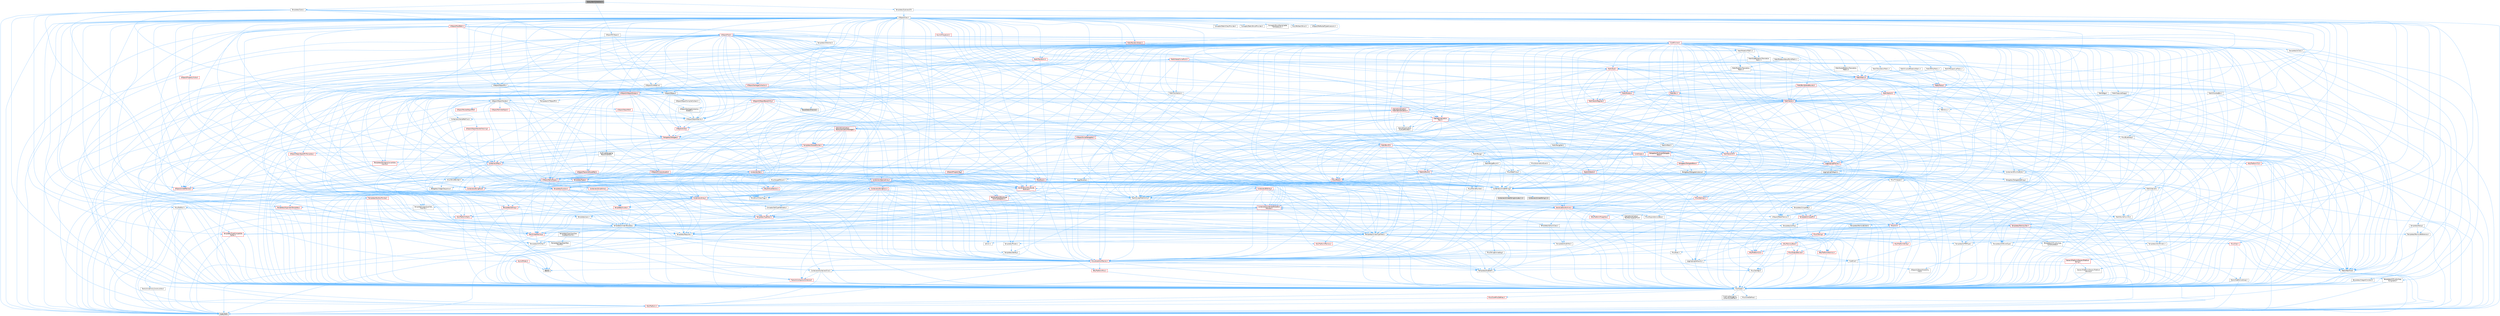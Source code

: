 digraph "SubsystemCollection.h"
{
 // INTERACTIVE_SVG=YES
 // LATEX_PDF_SIZE
  bgcolor="transparent";
  edge [fontname=Helvetica,fontsize=10,labelfontname=Helvetica,labelfontsize=10];
  node [fontname=Helvetica,fontsize=10,shape=box,height=0.2,width=0.4];
  Node1 [id="Node000001",label="SubsystemCollection.h",height=0.2,width=0.4,color="gray40", fillcolor="grey60", style="filled", fontcolor="black",tooltip=" "];
  Node1 -> Node2 [id="edge1_Node000001_Node000002",color="steelblue1",style="solid",tooltip=" "];
  Node2 [id="Node000002",label="Templates/Casts.h",height=0.2,width=0.4,color="grey40", fillcolor="white", style="filled",URL="$d4/d55/Casts_8h.html",tooltip=" "];
  Node2 -> Node3 [id="edge2_Node000002_Node000003",color="steelblue1",style="solid",tooltip=" "];
  Node3 [id="Node000003",label="Containers/UnrealString.h",height=0.2,width=0.4,color="grey40", fillcolor="white", style="filled",URL="$d5/dba/UnrealString_8h.html",tooltip=" "];
  Node3 -> Node4 [id="edge3_Node000003_Node000004",color="steelblue1",style="solid",tooltip=" "];
  Node4 [id="Node000004",label="Containers/UnrealStringIncludes.h.inl",height=0.2,width=0.4,color="grey60", fillcolor="#E0E0E0", style="filled",tooltip=" "];
  Node3 -> Node5 [id="edge4_Node000003_Node000005",color="steelblue1",style="solid",tooltip=" "];
  Node5 [id="Node000005",label="Containers/UnrealString.h.inl",height=0.2,width=0.4,color="grey60", fillcolor="#E0E0E0", style="filled",tooltip=" "];
  Node3 -> Node6 [id="edge5_Node000003_Node000006",color="steelblue1",style="solid",tooltip=" "];
  Node6 [id="Node000006",label="Misc/StringFormatArg.h",height=0.2,width=0.4,color="grey40", fillcolor="white", style="filled",URL="$d2/d16/StringFormatArg_8h.html",tooltip=" "];
  Node6 -> Node7 [id="edge6_Node000006_Node000007",color="steelblue1",style="solid",tooltip=" "];
  Node7 [id="Node000007",label="Containers/ContainersFwd.h",height=0.2,width=0.4,color="grey40", fillcolor="white", style="filled",URL="$d4/d0a/ContainersFwd_8h.html",tooltip=" "];
  Node7 -> Node8 [id="edge7_Node000007_Node000008",color="steelblue1",style="solid",tooltip=" "];
  Node8 [id="Node000008",label="HAL/Platform.h",height=0.2,width=0.4,color="red", fillcolor="#FFF0F0", style="filled",URL="$d9/dd0/Platform_8h.html",tooltip=" "];
  Node8 -> Node11 [id="edge8_Node000008_Node000011",color="steelblue1",style="solid",tooltip=" "];
  Node11 [id="Node000011",label="type_traits",height=0.2,width=0.4,color="grey60", fillcolor="#E0E0E0", style="filled",tooltip=" "];
  Node7 -> Node18 [id="edge9_Node000007_Node000018",color="steelblue1",style="solid",tooltip=" "];
  Node18 [id="Node000018",label="CoreTypes.h",height=0.2,width=0.4,color="grey40", fillcolor="white", style="filled",URL="$dc/dec/CoreTypes_8h.html",tooltip=" "];
  Node18 -> Node8 [id="edge10_Node000018_Node000008",color="steelblue1",style="solid",tooltip=" "];
  Node18 -> Node19 [id="edge11_Node000018_Node000019",color="steelblue1",style="solid",tooltip=" "];
  Node19 [id="Node000019",label="ProfilingDebugging\l/UMemoryDefines.h",height=0.2,width=0.4,color="grey40", fillcolor="white", style="filled",URL="$d2/da2/UMemoryDefines_8h.html",tooltip=" "];
  Node18 -> Node20 [id="edge12_Node000018_Node000020",color="steelblue1",style="solid",tooltip=" "];
  Node20 [id="Node000020",label="Misc/CoreMiscDefines.h",height=0.2,width=0.4,color="red", fillcolor="#FFF0F0", style="filled",URL="$da/d38/CoreMiscDefines_8h.html",tooltip=" "];
  Node20 -> Node8 [id="edge13_Node000020_Node000008",color="steelblue1",style="solid",tooltip=" "];
  Node18 -> Node21 [id="edge14_Node000018_Node000021",color="steelblue1",style="solid",tooltip=" "];
  Node21 [id="Node000021",label="Misc/CoreDefines.h",height=0.2,width=0.4,color="grey40", fillcolor="white", style="filled",URL="$d3/dd2/CoreDefines_8h.html",tooltip=" "];
  Node7 -> Node22 [id="edge15_Node000007_Node000022",color="steelblue1",style="solid",tooltip=" "];
  Node22 [id="Node000022",label="Traits/IsContiguousContainer.h",height=0.2,width=0.4,color="red", fillcolor="#FFF0F0", style="filled",URL="$d5/d3c/IsContiguousContainer_8h.html",tooltip=" "];
  Node22 -> Node18 [id="edge16_Node000022_Node000018",color="steelblue1",style="solid",tooltip=" "];
  Node2 -> Node18 [id="edge17_Node000002_Node000018",color="steelblue1",style="solid",tooltip=" "];
  Node2 -> Node25 [id="edge18_Node000002_Node000025",color="steelblue1",style="solid",tooltip=" "];
  Node25 [id="Node000025",label="Misc/NotNull.h",height=0.2,width=0.4,color="grey40", fillcolor="white", style="filled",URL="$df/dcc/Misc_2NotNull_8h.html",tooltip=" "];
  Node25 -> Node18 [id="edge19_Node000025_Node000018",color="steelblue1",style="solid",tooltip=" "];
  Node25 -> Node26 [id="edge20_Node000025_Node000026",color="steelblue1",style="solid",tooltip=" "];
  Node26 [id="Node000026",label="Templates/Requires.h",height=0.2,width=0.4,color="grey40", fillcolor="white", style="filled",URL="$dc/d96/Requires_8h.html",tooltip=" "];
  Node26 -> Node27 [id="edge21_Node000026_Node000027",color="steelblue1",style="solid",tooltip=" "];
  Node27 [id="Node000027",label="Templates/EnableIf.h",height=0.2,width=0.4,color="grey40", fillcolor="white", style="filled",URL="$d7/d60/EnableIf_8h.html",tooltip=" "];
  Node27 -> Node18 [id="edge22_Node000027_Node000018",color="steelblue1",style="solid",tooltip=" "];
  Node26 -> Node11 [id="edge23_Node000026_Node000011",color="steelblue1",style="solid",tooltip=" "];
  Node25 -> Node28 [id="edge24_Node000025_Node000028",color="steelblue1",style="solid",tooltip=" "];
  Node28 [id="Node000028",label="Templates/TypeHash.h",height=0.2,width=0.4,color="red", fillcolor="#FFF0F0", style="filled",URL="$d1/d62/TypeHash_8h.html",tooltip=" "];
  Node28 -> Node18 [id="edge25_Node000028_Node000018",color="steelblue1",style="solid",tooltip=" "];
  Node28 -> Node26 [id="edge26_Node000028_Node000026",color="steelblue1",style="solid",tooltip=" "];
  Node28 -> Node29 [id="edge27_Node000028_Node000029",color="steelblue1",style="solid",tooltip=" "];
  Node29 [id="Node000029",label="Misc/Crc.h",height=0.2,width=0.4,color="red", fillcolor="#FFF0F0", style="filled",URL="$d4/dd2/Crc_8h.html",tooltip=" "];
  Node29 -> Node18 [id="edge28_Node000029_Node000018",color="steelblue1",style="solid",tooltip=" "];
  Node29 -> Node30 [id="edge29_Node000029_Node000030",color="steelblue1",style="solid",tooltip=" "];
  Node30 [id="Node000030",label="HAL/PlatformString.h",height=0.2,width=0.4,color="red", fillcolor="#FFF0F0", style="filled",URL="$db/db5/PlatformString_8h.html",tooltip=" "];
  Node30 -> Node18 [id="edge30_Node000030_Node000018",color="steelblue1",style="solid",tooltip=" "];
  Node29 -> Node32 [id="edge31_Node000029_Node000032",color="steelblue1",style="solid",tooltip=" "];
  Node32 [id="Node000032",label="Misc/AssertionMacros.h",height=0.2,width=0.4,color="red", fillcolor="#FFF0F0", style="filled",URL="$d0/dfa/AssertionMacros_8h.html",tooltip=" "];
  Node32 -> Node18 [id="edge32_Node000032_Node000018",color="steelblue1",style="solid",tooltip=" "];
  Node32 -> Node8 [id="edge33_Node000032_Node000008",color="steelblue1",style="solid",tooltip=" "];
  Node32 -> Node33 [id="edge34_Node000032_Node000033",color="steelblue1",style="solid",tooltip=" "];
  Node33 [id="Node000033",label="HAL/PlatformMisc.h",height=0.2,width=0.4,color="red", fillcolor="#FFF0F0", style="filled",URL="$d0/df5/PlatformMisc_8h.html",tooltip=" "];
  Node33 -> Node18 [id="edge35_Node000033_Node000018",color="steelblue1",style="solid",tooltip=" "];
  Node32 -> Node27 [id="edge36_Node000032_Node000027",color="steelblue1",style="solid",tooltip=" "];
  Node32 -> Node70 [id="edge37_Node000032_Node000070",color="steelblue1",style="solid",tooltip=" "];
  Node70 [id="Node000070",label="Misc/VarArgs.h",height=0.2,width=0.4,color="grey40", fillcolor="white", style="filled",URL="$d5/d6f/VarArgs_8h.html",tooltip=" "];
  Node70 -> Node18 [id="edge38_Node000070_Node000018",color="steelblue1",style="solid",tooltip=" "];
  Node32 -> Node76 [id="edge39_Node000032_Node000076",color="steelblue1",style="solid",tooltip=" "];
  Node76 [id="Node000076",label="atomic",height=0.2,width=0.4,color="grey60", fillcolor="#E0E0E0", style="filled",tooltip=" "];
  Node29 -> Node77 [id="edge40_Node000029_Node000077",color="steelblue1",style="solid",tooltip=" "];
  Node77 [id="Node000077",label="Misc/CString.h",height=0.2,width=0.4,color="red", fillcolor="#FFF0F0", style="filled",URL="$d2/d49/CString_8h.html",tooltip=" "];
  Node77 -> Node18 [id="edge41_Node000077_Node000018",color="steelblue1",style="solid",tooltip=" "];
  Node77 -> Node41 [id="edge42_Node000077_Node000041",color="steelblue1",style="solid",tooltip=" "];
  Node41 [id="Node000041",label="HAL/PlatformCrt.h",height=0.2,width=0.4,color="red", fillcolor="#FFF0F0", style="filled",URL="$d8/d75/PlatformCrt_8h.html",tooltip=" "];
  Node77 -> Node30 [id="edge43_Node000077_Node000030",color="steelblue1",style="solid",tooltip=" "];
  Node77 -> Node32 [id="edge44_Node000077_Node000032",color="steelblue1",style="solid",tooltip=" "];
  Node77 -> Node78 [id="edge45_Node000077_Node000078",color="steelblue1",style="solid",tooltip=" "];
  Node78 [id="Node000078",label="Misc/Char.h",height=0.2,width=0.4,color="red", fillcolor="#FFF0F0", style="filled",URL="$d0/d58/Char_8h.html",tooltip=" "];
  Node78 -> Node18 [id="edge46_Node000078_Node000018",color="steelblue1",style="solid",tooltip=" "];
  Node78 -> Node11 [id="edge47_Node000078_Node000011",color="steelblue1",style="solid",tooltip=" "];
  Node77 -> Node70 [id="edge48_Node000077_Node000070",color="steelblue1",style="solid",tooltip=" "];
  Node29 -> Node78 [id="edge49_Node000029_Node000078",color="steelblue1",style="solid",tooltip=" "];
  Node29 -> Node82 [id="edge50_Node000029_Node000082",color="steelblue1",style="solid",tooltip=" "];
  Node82 [id="Node000082",label="Templates/UnrealTypeTraits.h",height=0.2,width=0.4,color="grey40", fillcolor="white", style="filled",URL="$d2/d2d/UnrealTypeTraits_8h.html",tooltip=" "];
  Node82 -> Node18 [id="edge51_Node000082_Node000018",color="steelblue1",style="solid",tooltip=" "];
  Node82 -> Node83 [id="edge52_Node000082_Node000083",color="steelblue1",style="solid",tooltip=" "];
  Node83 [id="Node000083",label="Templates/IsPointer.h",height=0.2,width=0.4,color="grey40", fillcolor="white", style="filled",URL="$d7/d05/IsPointer_8h.html",tooltip=" "];
  Node83 -> Node18 [id="edge53_Node000083_Node000018",color="steelblue1",style="solid",tooltip=" "];
  Node82 -> Node32 [id="edge54_Node000082_Node000032",color="steelblue1",style="solid",tooltip=" "];
  Node82 -> Node84 [id="edge55_Node000082_Node000084",color="steelblue1",style="solid",tooltip=" "];
  Node84 [id="Node000084",label="Templates/AndOrNot.h",height=0.2,width=0.4,color="grey40", fillcolor="white", style="filled",URL="$db/d0a/AndOrNot_8h.html",tooltip=" "];
  Node84 -> Node18 [id="edge56_Node000084_Node000018",color="steelblue1",style="solid",tooltip=" "];
  Node82 -> Node27 [id="edge57_Node000082_Node000027",color="steelblue1",style="solid",tooltip=" "];
  Node82 -> Node85 [id="edge58_Node000082_Node000085",color="steelblue1",style="solid",tooltip=" "];
  Node85 [id="Node000085",label="Templates/IsArithmetic.h",height=0.2,width=0.4,color="grey40", fillcolor="white", style="filled",URL="$d2/d5d/IsArithmetic_8h.html",tooltip=" "];
  Node85 -> Node18 [id="edge59_Node000085_Node000018",color="steelblue1",style="solid",tooltip=" "];
  Node82 -> Node67 [id="edge60_Node000082_Node000067",color="steelblue1",style="solid",tooltip=" "];
  Node67 [id="Node000067",label="IsEnum.h",height=0.2,width=0.4,color="grey40", fillcolor="white", style="filled",URL="$d4/de5/IsEnum_8h.html",tooltip=" "];
  Node82 -> Node86 [id="edge61_Node000082_Node000086",color="steelblue1",style="solid",tooltip=" "];
  Node86 [id="Node000086",label="Templates/Models.h",height=0.2,width=0.4,color="grey40", fillcolor="white", style="filled",URL="$d3/d0c/Models_8h.html",tooltip=" "];
  Node86 -> Node72 [id="edge62_Node000086_Node000072",color="steelblue1",style="solid",tooltip=" "];
  Node72 [id="Node000072",label="Templates/Identity.h",height=0.2,width=0.4,color="grey40", fillcolor="white", style="filled",URL="$d0/dd5/Identity_8h.html",tooltip=" "];
  Node82 -> Node87 [id="edge63_Node000082_Node000087",color="steelblue1",style="solid",tooltip=" "];
  Node87 [id="Node000087",label="Templates/IsPODType.h",height=0.2,width=0.4,color="grey40", fillcolor="white", style="filled",URL="$d7/db1/IsPODType_8h.html",tooltip=" "];
  Node87 -> Node18 [id="edge64_Node000087_Node000018",color="steelblue1",style="solid",tooltip=" "];
  Node82 -> Node88 [id="edge65_Node000082_Node000088",color="steelblue1",style="solid",tooltip=" "];
  Node88 [id="Node000088",label="Templates/IsUECoreType.h",height=0.2,width=0.4,color="grey40", fillcolor="white", style="filled",URL="$d1/db8/IsUECoreType_8h.html",tooltip=" "];
  Node88 -> Node18 [id="edge66_Node000088_Node000018",color="steelblue1",style="solid",tooltip=" "];
  Node88 -> Node11 [id="edge67_Node000088_Node000011",color="steelblue1",style="solid",tooltip=" "];
  Node82 -> Node89 [id="edge68_Node000082_Node000089",color="steelblue1",style="solid",tooltip=" "];
  Node89 [id="Node000089",label="Templates/IsTriviallyCopy\lConstructible.h",height=0.2,width=0.4,color="grey40", fillcolor="white", style="filled",URL="$d3/d78/IsTriviallyCopyConstructible_8h.html",tooltip=" "];
  Node89 -> Node18 [id="edge69_Node000089_Node000018",color="steelblue1",style="solid",tooltip=" "];
  Node89 -> Node11 [id="edge70_Node000089_Node000011",color="steelblue1",style="solid",tooltip=" "];
  Node28 -> Node11 [id="edge71_Node000028_Node000011",color="steelblue1",style="solid",tooltip=" "];
  Node25 -> Node91 [id="edge72_Node000025_Node000091",color="steelblue1",style="solid",tooltip=" "];
  Node91 [id="Node000091",label="Traits/IsImplicitlyConstructible.h",height=0.2,width=0.4,color="grey40", fillcolor="white", style="filled",URL="$d8/df5/IsImplicitlyConstructible_8h.html",tooltip=" "];
  Node91 -> Node11 [id="edge73_Node000091_Node000011",color="steelblue1",style="solid",tooltip=" "];
  Node25 -> Node11 [id="edge74_Node000025_Node000011",color="steelblue1",style="solid",tooltip=" "];
  Node2 -> Node92 [id="edge75_Node000002_Node000092",color="steelblue1",style="solid",tooltip=" "];
  Node92 [id="Node000092",label="Templates/LosesQualifiers\lFromTo.h",height=0.2,width=0.4,color="grey40", fillcolor="white", style="filled",URL="$d2/db3/LosesQualifiersFromTo_8h.html",tooltip=" "];
  Node92 -> Node93 [id="edge76_Node000092_Node000093",color="steelblue1",style="solid",tooltip=" "];
  Node93 [id="Node000093",label="Templates/CopyQualifiers\lFromTo.h",height=0.2,width=0.4,color="grey40", fillcolor="white", style="filled",URL="$d5/db4/CopyQualifiersFromTo_8h.html",tooltip=" "];
  Node92 -> Node11 [id="edge77_Node000092_Node000011",color="steelblue1",style="solid",tooltip=" "];
  Node2 -> Node94 [id="edge78_Node000002_Node000094",color="steelblue1",style="solid",tooltip=" "];
  Node94 [id="Node000094",label="Templates/UnrealTemplate.h",height=0.2,width=0.4,color="grey40", fillcolor="white", style="filled",URL="$d4/d24/UnrealTemplate_8h.html",tooltip=" "];
  Node94 -> Node18 [id="edge79_Node000094_Node000018",color="steelblue1",style="solid",tooltip=" "];
  Node94 -> Node83 [id="edge80_Node000094_Node000083",color="steelblue1",style="solid",tooltip=" "];
  Node94 -> Node95 [id="edge81_Node000094_Node000095",color="steelblue1",style="solid",tooltip=" "];
  Node95 [id="Node000095",label="HAL/UnrealMemory.h",height=0.2,width=0.4,color="red", fillcolor="#FFF0F0", style="filled",URL="$d9/d96/UnrealMemory_8h.html",tooltip=" "];
  Node95 -> Node18 [id="edge82_Node000095_Node000018",color="steelblue1",style="solid",tooltip=" "];
  Node95 -> Node97 [id="edge83_Node000095_Node000097",color="steelblue1",style="solid",tooltip=" "];
  Node97 [id="Node000097",label="HAL/MemoryBase.h",height=0.2,width=0.4,color="red", fillcolor="#FFF0F0", style="filled",URL="$d6/d9f/MemoryBase_8h.html",tooltip=" "];
  Node97 -> Node18 [id="edge84_Node000097_Node000018",color="steelblue1",style="solid",tooltip=" "];
  Node97 -> Node58 [id="edge85_Node000097_Node000058",color="steelblue1",style="solid",tooltip=" "];
  Node58 [id="Node000058",label="HAL/PlatformAtomics.h",height=0.2,width=0.4,color="red", fillcolor="#FFF0F0", style="filled",URL="$d3/d36/PlatformAtomics_8h.html",tooltip=" "];
  Node58 -> Node18 [id="edge86_Node000058_Node000018",color="steelblue1",style="solid",tooltip=" "];
  Node97 -> Node41 [id="edge87_Node000097_Node000041",color="steelblue1",style="solid",tooltip=" "];
  Node97 -> Node98 [id="edge88_Node000097_Node000098",color="steelblue1",style="solid",tooltip=" "];
  Node98 [id="Node000098",label="Misc/Exec.h",height=0.2,width=0.4,color="grey40", fillcolor="white", style="filled",URL="$de/ddb/Exec_8h.html",tooltip=" "];
  Node98 -> Node18 [id="edge89_Node000098_Node000018",color="steelblue1",style="solid",tooltip=" "];
  Node98 -> Node32 [id="edge90_Node000098_Node000032",color="steelblue1",style="solid",tooltip=" "];
  Node97 -> Node99 [id="edge91_Node000097_Node000099",color="steelblue1",style="solid",tooltip=" "];
  Node99 [id="Node000099",label="Misc/OutputDevice.h",height=0.2,width=0.4,color="red", fillcolor="#FFF0F0", style="filled",URL="$d7/d32/OutputDevice_8h.html",tooltip=" "];
  Node99 -> Node37 [id="edge92_Node000099_Node000037",color="steelblue1",style="solid",tooltip=" "];
  Node37 [id="Node000037",label="CoreFwd.h",height=0.2,width=0.4,color="grey40", fillcolor="white", style="filled",URL="$d1/d1e/CoreFwd_8h.html",tooltip=" "];
  Node37 -> Node18 [id="edge93_Node000037_Node000018",color="steelblue1",style="solid",tooltip=" "];
  Node37 -> Node7 [id="edge94_Node000037_Node000007",color="steelblue1",style="solid",tooltip=" "];
  Node37 -> Node38 [id="edge95_Node000037_Node000038",color="steelblue1",style="solid",tooltip=" "];
  Node38 [id="Node000038",label="Math/MathFwd.h",height=0.2,width=0.4,color="grey40", fillcolor="white", style="filled",URL="$d2/d10/MathFwd_8h.html",tooltip=" "];
  Node38 -> Node8 [id="edge96_Node000038_Node000008",color="steelblue1",style="solid",tooltip=" "];
  Node37 -> Node39 [id="edge97_Node000037_Node000039",color="steelblue1",style="solid",tooltip=" "];
  Node39 [id="Node000039",label="UObject/UObjectHierarchy\lFwd.h",height=0.2,width=0.4,color="grey40", fillcolor="white", style="filled",URL="$d3/d13/UObjectHierarchyFwd_8h.html",tooltip=" "];
  Node99 -> Node18 [id="edge98_Node000099_Node000018",color="steelblue1",style="solid",tooltip=" "];
  Node99 -> Node100 [id="edge99_Node000099_Node000100",color="steelblue1",style="solid",tooltip=" "];
  Node100 [id="Node000100",label="Logging/LogVerbosity.h",height=0.2,width=0.4,color="grey40", fillcolor="white", style="filled",URL="$d2/d8f/LogVerbosity_8h.html",tooltip=" "];
  Node100 -> Node18 [id="edge100_Node000100_Node000018",color="steelblue1",style="solid",tooltip=" "];
  Node99 -> Node70 [id="edge101_Node000099_Node000070",color="steelblue1",style="solid",tooltip=" "];
  Node95 -> Node107 [id="edge102_Node000095_Node000107",color="steelblue1",style="solid",tooltip=" "];
  Node107 [id="Node000107",label="HAL/PlatformMemory.h",height=0.2,width=0.4,color="red", fillcolor="#FFF0F0", style="filled",URL="$de/d68/PlatformMemory_8h.html",tooltip=" "];
  Node107 -> Node18 [id="edge103_Node000107_Node000018",color="steelblue1",style="solid",tooltip=" "];
  Node95 -> Node83 [id="edge104_Node000095_Node000083",color="steelblue1",style="solid",tooltip=" "];
  Node94 -> Node110 [id="edge105_Node000094_Node000110",color="steelblue1",style="solid",tooltip=" "];
  Node110 [id="Node000110",label="Templates/CopyQualifiers\lAndRefsFromTo.h",height=0.2,width=0.4,color="grey40", fillcolor="white", style="filled",URL="$d3/db3/CopyQualifiersAndRefsFromTo_8h.html",tooltip=" "];
  Node110 -> Node93 [id="edge106_Node000110_Node000093",color="steelblue1",style="solid",tooltip=" "];
  Node94 -> Node82 [id="edge107_Node000094_Node000082",color="steelblue1",style="solid",tooltip=" "];
  Node94 -> Node111 [id="edge108_Node000094_Node000111",color="steelblue1",style="solid",tooltip=" "];
  Node111 [id="Node000111",label="Templates/RemoveReference.h",height=0.2,width=0.4,color="grey40", fillcolor="white", style="filled",URL="$da/dbe/RemoveReference_8h.html",tooltip=" "];
  Node111 -> Node18 [id="edge109_Node000111_Node000018",color="steelblue1",style="solid",tooltip=" "];
  Node94 -> Node26 [id="edge110_Node000094_Node000026",color="steelblue1",style="solid",tooltip=" "];
  Node94 -> Node112 [id="edge111_Node000094_Node000112",color="steelblue1",style="solid",tooltip=" "];
  Node112 [id="Node000112",label="Templates/TypeCompatible\lBytes.h",height=0.2,width=0.4,color="red", fillcolor="#FFF0F0", style="filled",URL="$df/d0a/TypeCompatibleBytes_8h.html",tooltip=" "];
  Node112 -> Node18 [id="edge112_Node000112_Node000018",color="steelblue1",style="solid",tooltip=" "];
  Node112 -> Node11 [id="edge113_Node000112_Node000011",color="steelblue1",style="solid",tooltip=" "];
  Node94 -> Node72 [id="edge114_Node000094_Node000072",color="steelblue1",style="solid",tooltip=" "];
  Node94 -> Node22 [id="edge115_Node000094_Node000022",color="steelblue1",style="solid",tooltip=" "];
  Node94 -> Node113 [id="edge116_Node000094_Node000113",color="steelblue1",style="solid",tooltip=" "];
  Node113 [id="Node000113",label="Traits/UseBitwiseSwap.h",height=0.2,width=0.4,color="grey40", fillcolor="white", style="filled",URL="$db/df3/UseBitwiseSwap_8h.html",tooltip=" "];
  Node113 -> Node18 [id="edge117_Node000113_Node000018",color="steelblue1",style="solid",tooltip=" "];
  Node113 -> Node11 [id="edge118_Node000113_Node000011",color="steelblue1",style="solid",tooltip=" "];
  Node94 -> Node11 [id="edge119_Node000094_Node000011",color="steelblue1",style="solid",tooltip=" "];
  Node2 -> Node114 [id="edge120_Node000002_Node000114",color="steelblue1",style="solid",tooltip=" "];
  Node114 [id="Node000114",label="UObject/Class.h",height=0.2,width=0.4,color="grey40", fillcolor="white", style="filled",URL="$d4/d05/Class_8h.html",tooltip=" "];
  Node114 -> Node115 [id="edge121_Node000114_Node000115",color="steelblue1",style="solid",tooltip=" "];
  Node115 [id="Node000115",label="Concepts/GetTypeHashable.h",height=0.2,width=0.4,color="grey40", fillcolor="white", style="filled",URL="$d3/da2/GetTypeHashable_8h.html",tooltip=" "];
  Node115 -> Node18 [id="edge122_Node000115_Node000018",color="steelblue1",style="solid",tooltip=" "];
  Node115 -> Node28 [id="edge123_Node000115_Node000028",color="steelblue1",style="solid",tooltip=" "];
  Node114 -> Node116 [id="edge124_Node000114_Node000116",color="steelblue1",style="solid",tooltip=" "];
  Node116 [id="Node000116",label="Concepts/StaticClassProvider.h",height=0.2,width=0.4,color="grey40", fillcolor="white", style="filled",URL="$dd/d83/StaticClassProvider_8h.html",tooltip=" "];
  Node114 -> Node117 [id="edge125_Node000114_Node000117",color="steelblue1",style="solid",tooltip=" "];
  Node117 [id="Node000117",label="Concepts/StaticStructProvider.h",height=0.2,width=0.4,color="grey40", fillcolor="white", style="filled",URL="$d5/d77/StaticStructProvider_8h.html",tooltip=" "];
  Node114 -> Node118 [id="edge126_Node000114_Node000118",color="steelblue1",style="solid",tooltip=" "];
  Node118 [id="Node000118",label="Concepts/StructSerializable\lWithDefaults.h",height=0.2,width=0.4,color="grey40", fillcolor="white", style="filled",URL="$d5/ddc/StructSerializableWithDefaults_8h.html",tooltip=" "];
  Node114 -> Node119 [id="edge127_Node000114_Node000119",color="steelblue1",style="solid",tooltip=" "];
  Node119 [id="Node000119",label="Containers/Array.h",height=0.2,width=0.4,color="red", fillcolor="#FFF0F0", style="filled",URL="$df/dd0/Array_8h.html",tooltip=" "];
  Node119 -> Node18 [id="edge128_Node000119_Node000018",color="steelblue1",style="solid",tooltip=" "];
  Node119 -> Node32 [id="edge129_Node000119_Node000032",color="steelblue1",style="solid",tooltip=" "];
  Node119 -> Node95 [id="edge130_Node000119_Node000095",color="steelblue1",style="solid",tooltip=" "];
  Node119 -> Node82 [id="edge131_Node000119_Node000082",color="steelblue1",style="solid",tooltip=" "];
  Node119 -> Node94 [id="edge132_Node000119_Node000094",color="steelblue1",style="solid",tooltip=" "];
  Node119 -> Node125 [id="edge133_Node000119_Node000125",color="steelblue1",style="solid",tooltip=" "];
  Node125 [id="Node000125",label="Containers/ContainerAllocation\lPolicies.h",height=0.2,width=0.4,color="red", fillcolor="#FFF0F0", style="filled",URL="$d7/dff/ContainerAllocationPolicies_8h.html",tooltip=" "];
  Node125 -> Node18 [id="edge134_Node000125_Node000018",color="steelblue1",style="solid",tooltip=" "];
  Node125 -> Node125 [id="edge135_Node000125_Node000125",color="steelblue1",style="solid",tooltip=" "];
  Node125 -> Node127 [id="edge136_Node000125_Node000127",color="steelblue1",style="solid",tooltip=" "];
  Node127 [id="Node000127",label="HAL/PlatformMath.h",height=0.2,width=0.4,color="red", fillcolor="#FFF0F0", style="filled",URL="$dc/d53/PlatformMath_8h.html",tooltip=" "];
  Node127 -> Node18 [id="edge137_Node000127_Node000018",color="steelblue1",style="solid",tooltip=" "];
  Node125 -> Node95 [id="edge138_Node000125_Node000095",color="steelblue1",style="solid",tooltip=" "];
  Node125 -> Node51 [id="edge139_Node000125_Node000051",color="steelblue1",style="solid",tooltip=" "];
  Node51 [id="Node000051",label="Math/NumericLimits.h",height=0.2,width=0.4,color="grey40", fillcolor="white", style="filled",URL="$df/d1b/NumericLimits_8h.html",tooltip=" "];
  Node51 -> Node18 [id="edge140_Node000051_Node000018",color="steelblue1",style="solid",tooltip=" "];
  Node125 -> Node32 [id="edge141_Node000125_Node000032",color="steelblue1",style="solid",tooltip=" "];
  Node125 -> Node136 [id="edge142_Node000125_Node000136",color="steelblue1",style="solid",tooltip=" "];
  Node136 [id="Node000136",label="Templates/MemoryOps.h",height=0.2,width=0.4,color="red", fillcolor="#FFF0F0", style="filled",URL="$db/dea/MemoryOps_8h.html",tooltip=" "];
  Node136 -> Node18 [id="edge143_Node000136_Node000018",color="steelblue1",style="solid",tooltip=" "];
  Node136 -> Node95 [id="edge144_Node000136_Node000095",color="steelblue1",style="solid",tooltip=" "];
  Node136 -> Node106 [id="edge145_Node000136_Node000106",color="steelblue1",style="solid",tooltip=" "];
  Node106 [id="Node000106",label="Templates/IsTriviallyCopy\lAssignable.h",height=0.2,width=0.4,color="grey40", fillcolor="white", style="filled",URL="$d2/df2/IsTriviallyCopyAssignable_8h.html",tooltip=" "];
  Node106 -> Node18 [id="edge146_Node000106_Node000018",color="steelblue1",style="solid",tooltip=" "];
  Node106 -> Node11 [id="edge147_Node000106_Node000011",color="steelblue1",style="solid",tooltip=" "];
  Node136 -> Node89 [id="edge148_Node000136_Node000089",color="steelblue1",style="solid",tooltip=" "];
  Node136 -> Node26 [id="edge149_Node000136_Node000026",color="steelblue1",style="solid",tooltip=" "];
  Node136 -> Node82 [id="edge150_Node000136_Node000082",color="steelblue1",style="solid",tooltip=" "];
  Node136 -> Node113 [id="edge151_Node000136_Node000113",color="steelblue1",style="solid",tooltip=" "];
  Node136 -> Node11 [id="edge152_Node000136_Node000011",color="steelblue1",style="solid",tooltip=" "];
  Node125 -> Node112 [id="edge153_Node000125_Node000112",color="steelblue1",style="solid",tooltip=" "];
  Node125 -> Node11 [id="edge154_Node000125_Node000011",color="steelblue1",style="solid",tooltip=" "];
  Node119 -> Node138 [id="edge155_Node000119_Node000138",color="steelblue1",style="solid",tooltip=" "];
  Node138 [id="Node000138",label="Serialization/Archive.h",height=0.2,width=0.4,color="red", fillcolor="#FFF0F0", style="filled",URL="$d7/d3b/Archive_8h.html",tooltip=" "];
  Node138 -> Node37 [id="edge156_Node000138_Node000037",color="steelblue1",style="solid",tooltip=" "];
  Node138 -> Node18 [id="edge157_Node000138_Node000018",color="steelblue1",style="solid",tooltip=" "];
  Node138 -> Node139 [id="edge158_Node000138_Node000139",color="steelblue1",style="solid",tooltip=" "];
  Node139 [id="Node000139",label="HAL/PlatformProperties.h",height=0.2,width=0.4,color="red", fillcolor="#FFF0F0", style="filled",URL="$d9/db0/PlatformProperties_8h.html",tooltip=" "];
  Node139 -> Node18 [id="edge159_Node000139_Node000018",color="steelblue1",style="solid",tooltip=" "];
  Node138 -> Node142 [id="edge160_Node000138_Node000142",color="steelblue1",style="solid",tooltip=" "];
  Node142 [id="Node000142",label="Internationalization\l/TextNamespaceFwd.h",height=0.2,width=0.4,color="grey40", fillcolor="white", style="filled",URL="$d8/d97/TextNamespaceFwd_8h.html",tooltip=" "];
  Node142 -> Node18 [id="edge161_Node000142_Node000018",color="steelblue1",style="solid",tooltip=" "];
  Node138 -> Node38 [id="edge162_Node000138_Node000038",color="steelblue1",style="solid",tooltip=" "];
  Node138 -> Node32 [id="edge163_Node000138_Node000032",color="steelblue1",style="solid",tooltip=" "];
  Node138 -> Node143 [id="edge164_Node000138_Node000143",color="steelblue1",style="solid",tooltip=" "];
  Node143 [id="Node000143",label="Misc/EngineVersionBase.h",height=0.2,width=0.4,color="grey40", fillcolor="white", style="filled",URL="$d5/d2b/EngineVersionBase_8h.html",tooltip=" "];
  Node143 -> Node18 [id="edge165_Node000143_Node000018",color="steelblue1",style="solid",tooltip=" "];
  Node138 -> Node70 [id="edge166_Node000138_Node000070",color="steelblue1",style="solid",tooltip=" "];
  Node138 -> Node27 [id="edge167_Node000138_Node000027",color="steelblue1",style="solid",tooltip=" "];
  Node138 -> Node146 [id="edge168_Node000138_Node000146",color="steelblue1",style="solid",tooltip=" "];
  Node146 [id="Node000146",label="Templates/IsEnumClass.h",height=0.2,width=0.4,color="grey40", fillcolor="white", style="filled",URL="$d7/d15/IsEnumClass_8h.html",tooltip=" "];
  Node146 -> Node18 [id="edge169_Node000146_Node000018",color="steelblue1",style="solid",tooltip=" "];
  Node146 -> Node84 [id="edge170_Node000146_Node000084",color="steelblue1",style="solid",tooltip=" "];
  Node138 -> Node94 [id="edge171_Node000138_Node000094",color="steelblue1",style="solid",tooltip=" "];
  Node138 -> Node147 [id="edge172_Node000138_Node000147",color="steelblue1",style="solid",tooltip=" "];
  Node147 [id="Node000147",label="UObject/ObjectVersion.h",height=0.2,width=0.4,color="grey40", fillcolor="white", style="filled",URL="$da/d63/ObjectVersion_8h.html",tooltip=" "];
  Node147 -> Node18 [id="edge173_Node000147_Node000018",color="steelblue1",style="solid",tooltip=" "];
  Node119 -> Node115 [id="edge174_Node000119_Node000115",color="steelblue1",style="solid",tooltip=" "];
  Node119 -> Node155 [id="edge175_Node000119_Node000155",color="steelblue1",style="solid",tooltip=" "];
  Node155 [id="Node000155",label="Templates/Invoke.h",height=0.2,width=0.4,color="red", fillcolor="#FFF0F0", style="filled",URL="$d7/deb/Invoke_8h.html",tooltip=" "];
  Node155 -> Node18 [id="edge176_Node000155_Node000018",color="steelblue1",style="solid",tooltip=" "];
  Node155 -> Node94 [id="edge177_Node000155_Node000094",color="steelblue1",style="solid",tooltip=" "];
  Node155 -> Node11 [id="edge178_Node000155_Node000011",color="steelblue1",style="solid",tooltip=" "];
  Node119 -> Node160 [id="edge179_Node000119_Node000160",color="steelblue1",style="solid",tooltip=" "];
  Node160 [id="Node000160",label="Templates/Less.h",height=0.2,width=0.4,color="grey40", fillcolor="white", style="filled",URL="$de/dc8/Less_8h.html",tooltip=" "];
  Node160 -> Node18 [id="edge180_Node000160_Node000018",color="steelblue1",style="solid",tooltip=" "];
  Node160 -> Node94 [id="edge181_Node000160_Node000094",color="steelblue1",style="solid",tooltip=" "];
  Node119 -> Node92 [id="edge182_Node000119_Node000092",color="steelblue1",style="solid",tooltip=" "];
  Node119 -> Node26 [id="edge183_Node000119_Node000026",color="steelblue1",style="solid",tooltip=" "];
  Node119 -> Node166 [id="edge184_Node000119_Node000166",color="steelblue1",style="solid",tooltip=" "];
  Node166 [id="Node000166",label="Templates/Sorting.h",height=0.2,width=0.4,color="red", fillcolor="#FFF0F0", style="filled",URL="$d3/d9e/Sorting_8h.html",tooltip=" "];
  Node166 -> Node18 [id="edge185_Node000166_Node000018",color="steelblue1",style="solid",tooltip=" "];
  Node166 -> Node127 [id="edge186_Node000166_Node000127",color="steelblue1",style="solid",tooltip=" "];
  Node166 -> Node160 [id="edge187_Node000166_Node000160",color="steelblue1",style="solid",tooltip=" "];
  Node119 -> Node170 [id="edge188_Node000119_Node000170",color="steelblue1",style="solid",tooltip=" "];
  Node170 [id="Node000170",label="Templates/AlignmentTemplates.h",height=0.2,width=0.4,color="red", fillcolor="#FFF0F0", style="filled",URL="$dd/d32/AlignmentTemplates_8h.html",tooltip=" "];
  Node170 -> Node18 [id="edge189_Node000170_Node000018",color="steelblue1",style="solid",tooltip=" "];
  Node170 -> Node83 [id="edge190_Node000170_Node000083",color="steelblue1",style="solid",tooltip=" "];
  Node119 -> Node11 [id="edge191_Node000119_Node000011",color="steelblue1",style="solid",tooltip=" "];
  Node114 -> Node150 [id="edge192_Node000114_Node000150",color="steelblue1",style="solid",tooltip=" "];
  Node150 [id="Node000150",label="Containers/EnumAsByte.h",height=0.2,width=0.4,color="grey40", fillcolor="white", style="filled",URL="$d6/d9a/EnumAsByte_8h.html",tooltip=" "];
  Node150 -> Node18 [id="edge193_Node000150_Node000018",color="steelblue1",style="solid",tooltip=" "];
  Node150 -> Node87 [id="edge194_Node000150_Node000087",color="steelblue1",style="solid",tooltip=" "];
  Node150 -> Node28 [id="edge195_Node000150_Node000028",color="steelblue1",style="solid",tooltip=" "];
  Node114 -> Node171 [id="edge196_Node000114_Node000171",color="steelblue1",style="solid",tooltip=" "];
  Node171 [id="Node000171",label="Containers/Map.h",height=0.2,width=0.4,color="red", fillcolor="#FFF0F0", style="filled",URL="$df/d79/Map_8h.html",tooltip=" "];
  Node171 -> Node18 [id="edge197_Node000171_Node000018",color="steelblue1",style="solid",tooltip=" "];
  Node171 -> Node172 [id="edge198_Node000171_Node000172",color="steelblue1",style="solid",tooltip=" "];
  Node172 [id="Node000172",label="Algo/Reverse.h",height=0.2,width=0.4,color="grey40", fillcolor="white", style="filled",URL="$d5/d93/Reverse_8h.html",tooltip=" "];
  Node172 -> Node18 [id="edge199_Node000172_Node000018",color="steelblue1",style="solid",tooltip=" "];
  Node172 -> Node94 [id="edge200_Node000172_Node000094",color="steelblue1",style="solid",tooltip=" "];
  Node171 -> Node173 [id="edge201_Node000171_Node000173",color="steelblue1",style="solid",tooltip=" "];
  Node173 [id="Node000173",label="Containers/Set.h",height=0.2,width=0.4,color="red", fillcolor="#FFF0F0", style="filled",URL="$d4/d45/Set_8h.html",tooltip=" "];
  Node173 -> Node125 [id="edge202_Node000173_Node000125",color="steelblue1",style="solid",tooltip=" "];
  Node173 -> Node175 [id="edge203_Node000173_Node000175",color="steelblue1",style="solid",tooltip=" "];
  Node175 [id="Node000175",label="Containers/SparseArray.h",height=0.2,width=0.4,color="red", fillcolor="#FFF0F0", style="filled",URL="$d5/dbf/SparseArray_8h.html",tooltip=" "];
  Node175 -> Node18 [id="edge204_Node000175_Node000018",color="steelblue1",style="solid",tooltip=" "];
  Node175 -> Node32 [id="edge205_Node000175_Node000032",color="steelblue1",style="solid",tooltip=" "];
  Node175 -> Node95 [id="edge206_Node000175_Node000095",color="steelblue1",style="solid",tooltip=" "];
  Node175 -> Node82 [id="edge207_Node000175_Node000082",color="steelblue1",style="solid",tooltip=" "];
  Node175 -> Node94 [id="edge208_Node000175_Node000094",color="steelblue1",style="solid",tooltip=" "];
  Node175 -> Node125 [id="edge209_Node000175_Node000125",color="steelblue1",style="solid",tooltip=" "];
  Node175 -> Node160 [id="edge210_Node000175_Node000160",color="steelblue1",style="solid",tooltip=" "];
  Node175 -> Node119 [id="edge211_Node000175_Node000119",color="steelblue1",style="solid",tooltip=" "];
  Node175 -> Node169 [id="edge212_Node000175_Node000169",color="steelblue1",style="solid",tooltip=" "];
  Node169 [id="Node000169",label="Math/UnrealMathUtility.h",height=0.2,width=0.4,color="grey40", fillcolor="white", style="filled",URL="$db/db8/UnrealMathUtility_8h.html",tooltip=" "];
  Node169 -> Node18 [id="edge213_Node000169_Node000018",color="steelblue1",style="solid",tooltip=" "];
  Node169 -> Node32 [id="edge214_Node000169_Node000032",color="steelblue1",style="solid",tooltip=" "];
  Node169 -> Node127 [id="edge215_Node000169_Node000127",color="steelblue1",style="solid",tooltip=" "];
  Node169 -> Node38 [id="edge216_Node000169_Node000038",color="steelblue1",style="solid",tooltip=" "];
  Node169 -> Node72 [id="edge217_Node000169_Node000072",color="steelblue1",style="solid",tooltip=" "];
  Node169 -> Node26 [id="edge218_Node000169_Node000026",color="steelblue1",style="solid",tooltip=" "];
  Node175 -> Node176 [id="edge219_Node000175_Node000176",color="steelblue1",style="solid",tooltip=" "];
  Node176 [id="Node000176",label="Containers/ScriptArray.h",height=0.2,width=0.4,color="red", fillcolor="#FFF0F0", style="filled",URL="$dc/daf/ScriptArray_8h.html",tooltip=" "];
  Node176 -> Node18 [id="edge220_Node000176_Node000018",color="steelblue1",style="solid",tooltip=" "];
  Node176 -> Node32 [id="edge221_Node000176_Node000032",color="steelblue1",style="solid",tooltip=" "];
  Node176 -> Node95 [id="edge222_Node000176_Node000095",color="steelblue1",style="solid",tooltip=" "];
  Node176 -> Node125 [id="edge223_Node000176_Node000125",color="steelblue1",style="solid",tooltip=" "];
  Node176 -> Node119 [id="edge224_Node000176_Node000119",color="steelblue1",style="solid",tooltip=" "];
  Node175 -> Node177 [id="edge225_Node000175_Node000177",color="steelblue1",style="solid",tooltip=" "];
  Node177 [id="Node000177",label="Containers/BitArray.h",height=0.2,width=0.4,color="red", fillcolor="#FFF0F0", style="filled",URL="$d1/de4/BitArray_8h.html",tooltip=" "];
  Node177 -> Node125 [id="edge226_Node000177_Node000125",color="steelblue1",style="solid",tooltip=" "];
  Node177 -> Node18 [id="edge227_Node000177_Node000018",color="steelblue1",style="solid",tooltip=" "];
  Node177 -> Node58 [id="edge228_Node000177_Node000058",color="steelblue1",style="solid",tooltip=" "];
  Node177 -> Node95 [id="edge229_Node000177_Node000095",color="steelblue1",style="solid",tooltip=" "];
  Node177 -> Node169 [id="edge230_Node000177_Node000169",color="steelblue1",style="solid",tooltip=" "];
  Node177 -> Node32 [id="edge231_Node000177_Node000032",color="steelblue1",style="solid",tooltip=" "];
  Node177 -> Node53 [id="edge232_Node000177_Node000053",color="steelblue1",style="solid",tooltip=" "];
  Node53 [id="Node000053",label="Misc/EnumClassFlags.h",height=0.2,width=0.4,color="grey40", fillcolor="white", style="filled",URL="$d8/de7/EnumClassFlags_8h.html",tooltip=" "];
  Node177 -> Node138 [id="edge233_Node000177_Node000138",color="steelblue1",style="solid",tooltip=" "];
  Node177 -> Node27 [id="edge234_Node000177_Node000027",color="steelblue1",style="solid",tooltip=" "];
  Node177 -> Node155 [id="edge235_Node000177_Node000155",color="steelblue1",style="solid",tooltip=" "];
  Node177 -> Node94 [id="edge236_Node000177_Node000094",color="steelblue1",style="solid",tooltip=" "];
  Node177 -> Node82 [id="edge237_Node000177_Node000082",color="steelblue1",style="solid",tooltip=" "];
  Node175 -> Node178 [id="edge238_Node000175_Node000178",color="steelblue1",style="solid",tooltip=" "];
  Node178 [id="Node000178",label="Serialization/Structured\lArchive.h",height=0.2,width=0.4,color="red", fillcolor="#FFF0F0", style="filled",URL="$d9/d1e/StructuredArchive_8h.html",tooltip=" "];
  Node178 -> Node119 [id="edge239_Node000178_Node000119",color="steelblue1",style="solid",tooltip=" "];
  Node178 -> Node125 [id="edge240_Node000178_Node000125",color="steelblue1",style="solid",tooltip=" "];
  Node178 -> Node18 [id="edge241_Node000178_Node000018",color="steelblue1",style="solid",tooltip=" "];
  Node178 -> Node138 [id="edge242_Node000178_Node000138",color="steelblue1",style="solid",tooltip=" "];
  Node178 -> Node182 [id="edge243_Node000178_Node000182",color="steelblue1",style="solid",tooltip=" "];
  Node182 [id="Node000182",label="Serialization/Structured\lArchiveAdapters.h",height=0.2,width=0.4,color="red", fillcolor="#FFF0F0", style="filled",URL="$d3/de1/StructuredArchiveAdapters_8h.html",tooltip=" "];
  Node182 -> Node18 [id="edge244_Node000182_Node000018",color="steelblue1",style="solid",tooltip=" "];
  Node182 -> Node86 [id="edge245_Node000182_Node000086",color="steelblue1",style="solid",tooltip=" "];
  Node182 -> Node189 [id="edge246_Node000182_Node000189",color="steelblue1",style="solid",tooltip=" "];
  Node189 [id="Node000189",label="Templates/UniqueObj.h",height=0.2,width=0.4,color="grey40", fillcolor="white", style="filled",URL="$da/d95/UniqueObj_8h.html",tooltip=" "];
  Node189 -> Node18 [id="edge247_Node000189_Node000018",color="steelblue1",style="solid",tooltip=" "];
  Node189 -> Node190 [id="edge248_Node000189_Node000190",color="steelblue1",style="solid",tooltip=" "];
  Node190 [id="Node000190",label="Templates/UniquePtr.h",height=0.2,width=0.4,color="red", fillcolor="#FFF0F0", style="filled",URL="$de/d1a/UniquePtr_8h.html",tooltip=" "];
  Node190 -> Node18 [id="edge249_Node000190_Node000018",color="steelblue1",style="solid",tooltip=" "];
  Node190 -> Node94 [id="edge250_Node000190_Node000094",color="steelblue1",style="solid",tooltip=" "];
  Node190 -> Node191 [id="edge251_Node000190_Node000191",color="steelblue1",style="solid",tooltip=" "];
  Node191 [id="Node000191",label="Templates/IsArray.h",height=0.2,width=0.4,color="grey40", fillcolor="white", style="filled",URL="$d8/d8d/IsArray_8h.html",tooltip=" "];
  Node191 -> Node18 [id="edge252_Node000191_Node000018",color="steelblue1",style="solid",tooltip=" "];
  Node190 -> Node192 [id="edge253_Node000190_Node000192",color="steelblue1",style="solid",tooltip=" "];
  Node192 [id="Node000192",label="Templates/RemoveExtent.h",height=0.2,width=0.4,color="grey40", fillcolor="white", style="filled",URL="$dc/de9/RemoveExtent_8h.html",tooltip=" "];
  Node192 -> Node18 [id="edge254_Node000192_Node000018",color="steelblue1",style="solid",tooltip=" "];
  Node190 -> Node26 [id="edge255_Node000190_Node000026",color="steelblue1",style="solid",tooltip=" "];
  Node190 -> Node11 [id="edge256_Node000190_Node000011",color="steelblue1",style="solid",tooltip=" "];
  Node178 -> Node189 [id="edge257_Node000178_Node000189",color="steelblue1",style="solid",tooltip=" "];
  Node175 -> Node3 [id="edge258_Node000175_Node000003",color="steelblue1",style="solid",tooltip=" "];
  Node173 -> Node7 [id="edge259_Node000173_Node000007",color="steelblue1",style="solid",tooltip=" "];
  Node173 -> Node169 [id="edge260_Node000173_Node000169",color="steelblue1",style="solid",tooltip=" "];
  Node173 -> Node32 [id="edge261_Node000173_Node000032",color="steelblue1",style="solid",tooltip=" "];
  Node173 -> Node194 [id="edge262_Node000173_Node000194",color="steelblue1",style="solid",tooltip=" "];
  Node194 [id="Node000194",label="Misc/StructBuilder.h",height=0.2,width=0.4,color="grey40", fillcolor="white", style="filled",URL="$d9/db3/StructBuilder_8h.html",tooltip=" "];
  Node194 -> Node18 [id="edge263_Node000194_Node000018",color="steelblue1",style="solid",tooltip=" "];
  Node194 -> Node169 [id="edge264_Node000194_Node000169",color="steelblue1",style="solid",tooltip=" "];
  Node194 -> Node170 [id="edge265_Node000194_Node000170",color="steelblue1",style="solid",tooltip=" "];
  Node173 -> Node178 [id="edge266_Node000173_Node000178",color="steelblue1",style="solid",tooltip=" "];
  Node173 -> Node195 [id="edge267_Node000173_Node000195",color="steelblue1",style="solid",tooltip=" "];
  Node195 [id="Node000195",label="Templates/Function.h",height=0.2,width=0.4,color="red", fillcolor="#FFF0F0", style="filled",URL="$df/df5/Function_8h.html",tooltip=" "];
  Node195 -> Node18 [id="edge268_Node000195_Node000018",color="steelblue1",style="solid",tooltip=" "];
  Node195 -> Node32 [id="edge269_Node000195_Node000032",color="steelblue1",style="solid",tooltip=" "];
  Node195 -> Node95 [id="edge270_Node000195_Node000095",color="steelblue1",style="solid",tooltip=" "];
  Node195 -> Node82 [id="edge271_Node000195_Node000082",color="steelblue1",style="solid",tooltip=" "];
  Node195 -> Node155 [id="edge272_Node000195_Node000155",color="steelblue1",style="solid",tooltip=" "];
  Node195 -> Node94 [id="edge273_Node000195_Node000094",color="steelblue1",style="solid",tooltip=" "];
  Node195 -> Node26 [id="edge274_Node000195_Node000026",color="steelblue1",style="solid",tooltip=" "];
  Node195 -> Node169 [id="edge275_Node000195_Node000169",color="steelblue1",style="solid",tooltip=" "];
  Node195 -> Node11 [id="edge276_Node000195_Node000011",color="steelblue1",style="solid",tooltip=" "];
  Node173 -> Node166 [id="edge277_Node000173_Node000166",color="steelblue1",style="solid",tooltip=" "];
  Node173 -> Node28 [id="edge278_Node000173_Node000028",color="steelblue1",style="solid",tooltip=" "];
  Node173 -> Node94 [id="edge279_Node000173_Node000094",color="steelblue1",style="solid",tooltip=" "];
  Node173 -> Node11 [id="edge280_Node000173_Node000011",color="steelblue1",style="solid",tooltip=" "];
  Node171 -> Node3 [id="edge281_Node000171_Node000003",color="steelblue1",style="solid",tooltip=" "];
  Node171 -> Node32 [id="edge282_Node000171_Node000032",color="steelblue1",style="solid",tooltip=" "];
  Node171 -> Node194 [id="edge283_Node000171_Node000194",color="steelblue1",style="solid",tooltip=" "];
  Node171 -> Node195 [id="edge284_Node000171_Node000195",color="steelblue1",style="solid",tooltip=" "];
  Node171 -> Node166 [id="edge285_Node000171_Node000166",color="steelblue1",style="solid",tooltip=" "];
  Node171 -> Node198 [id="edge286_Node000171_Node000198",color="steelblue1",style="solid",tooltip=" "];
  Node198 [id="Node000198",label="Templates/Tuple.h",height=0.2,width=0.4,color="red", fillcolor="#FFF0F0", style="filled",URL="$d2/d4f/Tuple_8h.html",tooltip=" "];
  Node198 -> Node18 [id="edge287_Node000198_Node000018",color="steelblue1",style="solid",tooltip=" "];
  Node198 -> Node94 [id="edge288_Node000198_Node000094",color="steelblue1",style="solid",tooltip=" "];
  Node198 -> Node199 [id="edge289_Node000198_Node000199",color="steelblue1",style="solid",tooltip=" "];
  Node199 [id="Node000199",label="Delegates/IntegerSequence.h",height=0.2,width=0.4,color="grey40", fillcolor="white", style="filled",URL="$d2/dcc/IntegerSequence_8h.html",tooltip=" "];
  Node199 -> Node18 [id="edge290_Node000199_Node000018",color="steelblue1",style="solid",tooltip=" "];
  Node198 -> Node155 [id="edge291_Node000198_Node000155",color="steelblue1",style="solid",tooltip=" "];
  Node198 -> Node178 [id="edge292_Node000198_Node000178",color="steelblue1",style="solid",tooltip=" "];
  Node198 -> Node26 [id="edge293_Node000198_Node000026",color="steelblue1",style="solid",tooltip=" "];
  Node198 -> Node28 [id="edge294_Node000198_Node000028",color="steelblue1",style="solid",tooltip=" "];
  Node198 -> Node11 [id="edge295_Node000198_Node000011",color="steelblue1",style="solid",tooltip=" "];
  Node171 -> Node94 [id="edge296_Node000171_Node000094",color="steelblue1",style="solid",tooltip=" "];
  Node171 -> Node82 [id="edge297_Node000171_Node000082",color="steelblue1",style="solid",tooltip=" "];
  Node171 -> Node11 [id="edge298_Node000171_Node000011",color="steelblue1",style="solid",tooltip=" "];
  Node114 -> Node173 [id="edge299_Node000114_Node000173",color="steelblue1",style="solid",tooltip=" "];
  Node114 -> Node35 [id="edge300_Node000114_Node000035",color="steelblue1",style="solid",tooltip=" "];
  Node35 [id="Node000035",label="Containers/StringFwd.h",height=0.2,width=0.4,color="red", fillcolor="#FFF0F0", style="filled",URL="$df/d37/StringFwd_8h.html",tooltip=" "];
  Node35 -> Node18 [id="edge301_Node000035_Node000018",color="steelblue1",style="solid",tooltip=" "];
  Node35 -> Node22 [id="edge302_Node000035_Node000022",color="steelblue1",style="solid",tooltip=" "];
  Node114 -> Node3 [id="edge303_Node000114_Node000003",color="steelblue1",style="solid",tooltip=" "];
  Node114 -> Node18 [id="edge304_Node000114_Node000018",color="steelblue1",style="solid",tooltip=" "];
  Node114 -> Node201 [id="edge305_Node000114_Node000201",color="steelblue1",style="solid",tooltip=" "];
  Node201 [id="Node000201",label="Async/Mutex.h",height=0.2,width=0.4,color="red", fillcolor="#FFF0F0", style="filled",URL="$de/db1/Mutex_8h.html",tooltip=" "];
  Node201 -> Node18 [id="edge306_Node000201_Node000018",color="steelblue1",style="solid",tooltip=" "];
  Node201 -> Node76 [id="edge307_Node000201_Node000076",color="steelblue1",style="solid",tooltip=" "];
  Node114 -> Node203 [id="edge308_Node000114_Node000203",color="steelblue1",style="solid",tooltip=" "];
  Node203 [id="Node000203",label="Async/UniqueLock.h",height=0.2,width=0.4,color="red", fillcolor="#FFF0F0", style="filled",URL="$da/dc6/UniqueLock_8h.html",tooltip=" "];
  Node203 -> Node32 [id="edge309_Node000203_Node000032",color="steelblue1",style="solid",tooltip=" "];
  Node114 -> Node204 [id="edge310_Node000114_Node000204",color="steelblue1",style="solid",tooltip=" "];
  Node204 [id="Node000204",label="HAL/CriticalSection.h",height=0.2,width=0.4,color="red", fillcolor="#FFF0F0", style="filled",URL="$d6/d90/CriticalSection_8h.html",tooltip=" "];
  Node114 -> Node41 [id="edge311_Node000114_Node000041",color="steelblue1",style="solid",tooltip=" "];
  Node114 -> Node95 [id="edge312_Node000114_Node000095",color="steelblue1",style="solid",tooltip=" "];
  Node114 -> Node207 [id="edge313_Node000114_Node000207",color="steelblue1",style="solid",tooltip=" "];
  Node207 [id="Node000207",label="Internationalization\l/Text.h",height=0.2,width=0.4,color="red", fillcolor="#FFF0F0", style="filled",URL="$d6/d35/Text_8h.html",tooltip=" "];
  Node207 -> Node18 [id="edge314_Node000207_Node000018",color="steelblue1",style="solid",tooltip=" "];
  Node207 -> Node58 [id="edge315_Node000207_Node000058",color="steelblue1",style="solid",tooltip=" "];
  Node207 -> Node32 [id="edge316_Node000207_Node000032",color="steelblue1",style="solid",tooltip=" "];
  Node207 -> Node53 [id="edge317_Node000207_Node000053",color="steelblue1",style="solid",tooltip=" "];
  Node207 -> Node82 [id="edge318_Node000207_Node000082",color="steelblue1",style="solid",tooltip=" "];
  Node207 -> Node119 [id="edge319_Node000207_Node000119",color="steelblue1",style="solid",tooltip=" "];
  Node207 -> Node3 [id="edge320_Node000207_Node000003",color="steelblue1",style="solid",tooltip=" "];
  Node207 -> Node150 [id="edge321_Node000207_Node000150",color="steelblue1",style="solid",tooltip=" "];
  Node207 -> Node219 [id="edge322_Node000207_Node000219",color="steelblue1",style="solid",tooltip=" "];
  Node219 [id="Node000219",label="Templates/SharedPointer.h",height=0.2,width=0.4,color="red", fillcolor="#FFF0F0", style="filled",URL="$d2/d17/SharedPointer_8h.html",tooltip=" "];
  Node219 -> Node18 [id="edge323_Node000219_Node000018",color="steelblue1",style="solid",tooltip=" "];
  Node219 -> Node220 [id="edge324_Node000219_Node000220",color="steelblue1",style="solid",tooltip=" "];
  Node220 [id="Node000220",label="Templates/PointerIsConvertible\lFromTo.h",height=0.2,width=0.4,color="red", fillcolor="#FFF0F0", style="filled",URL="$d6/d65/PointerIsConvertibleFromTo_8h.html",tooltip=" "];
  Node220 -> Node18 [id="edge325_Node000220_Node000018",color="steelblue1",style="solid",tooltip=" "];
  Node220 -> Node92 [id="edge326_Node000220_Node000092",color="steelblue1",style="solid",tooltip=" "];
  Node220 -> Node11 [id="edge327_Node000220_Node000011",color="steelblue1",style="solid",tooltip=" "];
  Node219 -> Node32 [id="edge328_Node000219_Node000032",color="steelblue1",style="solid",tooltip=" "];
  Node219 -> Node95 [id="edge329_Node000219_Node000095",color="steelblue1",style="solid",tooltip=" "];
  Node219 -> Node119 [id="edge330_Node000219_Node000119",color="steelblue1",style="solid",tooltip=" "];
  Node219 -> Node171 [id="edge331_Node000219_Node000171",color="steelblue1",style="solid",tooltip=" "];
  Node219 -> Node221 [id="edge332_Node000219_Node000221",color="steelblue1",style="solid",tooltip=" "];
  Node221 [id="Node000221",label="CoreGlobals.h",height=0.2,width=0.4,color="red", fillcolor="#FFF0F0", style="filled",URL="$d5/d8c/CoreGlobals_8h.html",tooltip=" "];
  Node221 -> Node3 [id="edge333_Node000221_Node000003",color="steelblue1",style="solid",tooltip=" "];
  Node221 -> Node18 [id="edge334_Node000221_Node000018",color="steelblue1",style="solid",tooltip=" "];
  Node221 -> Node222 [id="edge335_Node000221_Node000222",color="steelblue1",style="solid",tooltip=" "];
  Node222 [id="Node000222",label="HAL/PlatformTLS.h",height=0.2,width=0.4,color="red", fillcolor="#FFF0F0", style="filled",URL="$d0/def/PlatformTLS_8h.html",tooltip=" "];
  Node222 -> Node18 [id="edge336_Node000222_Node000018",color="steelblue1",style="solid",tooltip=" "];
  Node221 -> Node225 [id="edge337_Node000221_Node000225",color="steelblue1",style="solid",tooltip=" "];
  Node225 [id="Node000225",label="Logging/LogMacros.h",height=0.2,width=0.4,color="red", fillcolor="#FFF0F0", style="filled",URL="$d0/d16/LogMacros_8h.html",tooltip=" "];
  Node225 -> Node3 [id="edge338_Node000225_Node000003",color="steelblue1",style="solid",tooltip=" "];
  Node225 -> Node18 [id="edge339_Node000225_Node000018",color="steelblue1",style="solid",tooltip=" "];
  Node225 -> Node226 [id="edge340_Node000225_Node000226",color="steelblue1",style="solid",tooltip=" "];
  Node226 [id="Node000226",label="Logging/LogCategory.h",height=0.2,width=0.4,color="grey40", fillcolor="white", style="filled",URL="$d9/d36/LogCategory_8h.html",tooltip=" "];
  Node226 -> Node18 [id="edge341_Node000226_Node000018",color="steelblue1",style="solid",tooltip=" "];
  Node226 -> Node100 [id="edge342_Node000226_Node000100",color="steelblue1",style="solid",tooltip=" "];
  Node226 -> Node209 [id="edge343_Node000226_Node000209",color="steelblue1",style="solid",tooltip=" "];
  Node209 [id="Node000209",label="UObject/NameTypes.h",height=0.2,width=0.4,color="red", fillcolor="#FFF0F0", style="filled",URL="$d6/d35/NameTypes_8h.html",tooltip=" "];
  Node209 -> Node18 [id="edge344_Node000209_Node000018",color="steelblue1",style="solid",tooltip=" "];
  Node209 -> Node32 [id="edge345_Node000209_Node000032",color="steelblue1",style="solid",tooltip=" "];
  Node209 -> Node95 [id="edge346_Node000209_Node000095",color="steelblue1",style="solid",tooltip=" "];
  Node209 -> Node82 [id="edge347_Node000209_Node000082",color="steelblue1",style="solid",tooltip=" "];
  Node209 -> Node94 [id="edge348_Node000209_Node000094",color="steelblue1",style="solid",tooltip=" "];
  Node209 -> Node3 [id="edge349_Node000209_Node000003",color="steelblue1",style="solid",tooltip=" "];
  Node209 -> Node204 [id="edge350_Node000209_Node000204",color="steelblue1",style="solid",tooltip=" "];
  Node209 -> Node210 [id="edge351_Node000209_Node000210",color="steelblue1",style="solid",tooltip=" "];
  Node210 [id="Node000210",label="Containers/StringConv.h",height=0.2,width=0.4,color="red", fillcolor="#FFF0F0", style="filled",URL="$d3/ddf/StringConv_8h.html",tooltip=" "];
  Node210 -> Node18 [id="edge352_Node000210_Node000018",color="steelblue1",style="solid",tooltip=" "];
  Node210 -> Node32 [id="edge353_Node000210_Node000032",color="steelblue1",style="solid",tooltip=" "];
  Node210 -> Node125 [id="edge354_Node000210_Node000125",color="steelblue1",style="solid",tooltip=" "];
  Node210 -> Node119 [id="edge355_Node000210_Node000119",color="steelblue1",style="solid",tooltip=" "];
  Node210 -> Node77 [id="edge356_Node000210_Node000077",color="steelblue1",style="solid",tooltip=" "];
  Node210 -> Node191 [id="edge357_Node000210_Node000191",color="steelblue1",style="solid",tooltip=" "];
  Node210 -> Node94 [id="edge358_Node000210_Node000094",color="steelblue1",style="solid",tooltip=" "];
  Node210 -> Node82 [id="edge359_Node000210_Node000082",color="steelblue1",style="solid",tooltip=" "];
  Node210 -> Node22 [id="edge360_Node000210_Node000022",color="steelblue1",style="solid",tooltip=" "];
  Node210 -> Node11 [id="edge361_Node000210_Node000011",color="steelblue1",style="solid",tooltip=" "];
  Node209 -> Node35 [id="edge362_Node000209_Node000035",color="steelblue1",style="solid",tooltip=" "];
  Node209 -> Node211 [id="edge363_Node000209_Node000211",color="steelblue1",style="solid",tooltip=" "];
  Node211 [id="Node000211",label="UObject/UnrealNames.h",height=0.2,width=0.4,color="red", fillcolor="#FFF0F0", style="filled",URL="$d8/db1/UnrealNames_8h.html",tooltip=" "];
  Node211 -> Node18 [id="edge364_Node000211_Node000018",color="steelblue1",style="solid",tooltip=" "];
  Node225 -> Node100 [id="edge365_Node000225_Node000100",color="steelblue1",style="solid",tooltip=" "];
  Node225 -> Node32 [id="edge366_Node000225_Node000032",color="steelblue1",style="solid",tooltip=" "];
  Node225 -> Node70 [id="edge367_Node000225_Node000070",color="steelblue1",style="solid",tooltip=" "];
  Node225 -> Node27 [id="edge368_Node000225_Node000027",color="steelblue1",style="solid",tooltip=" "];
  Node225 -> Node11 [id="edge369_Node000225_Node000011",color="steelblue1",style="solid",tooltip=" "];
  Node221 -> Node53 [id="edge370_Node000221_Node000053",color="steelblue1",style="solid",tooltip=" "];
  Node221 -> Node99 [id="edge371_Node000221_Node000099",color="steelblue1",style="solid",tooltip=" "];
  Node221 -> Node209 [id="edge372_Node000221_Node000209",color="steelblue1",style="solid",tooltip=" "];
  Node221 -> Node76 [id="edge373_Node000221_Node000076",color="steelblue1",style="solid",tooltip=" "];
  Node207 -> Node235 [id="edge374_Node000207_Node000235",color="steelblue1",style="solid",tooltip=" "];
  Node235 [id="Node000235",label="Internationalization\l/CulturePointer.h",height=0.2,width=0.4,color="grey40", fillcolor="white", style="filled",URL="$d6/dbe/CulturePointer_8h.html",tooltip=" "];
  Node235 -> Node18 [id="edge375_Node000235_Node000018",color="steelblue1",style="solid",tooltip=" "];
  Node235 -> Node219 [id="edge376_Node000235_Node000219",color="steelblue1",style="solid",tooltip=" "];
  Node207 -> Node237 [id="edge377_Node000207_Node000237",color="steelblue1",style="solid",tooltip=" "];
  Node237 [id="Node000237",label="Internationalization\l/TextLocalizationManager.h",height=0.2,width=0.4,color="red", fillcolor="#FFF0F0", style="filled",URL="$d5/d2e/TextLocalizationManager_8h.html",tooltip=" "];
  Node237 -> Node119 [id="edge378_Node000237_Node000119",color="steelblue1",style="solid",tooltip=" "];
  Node237 -> Node125 [id="edge379_Node000237_Node000125",color="steelblue1",style="solid",tooltip=" "];
  Node237 -> Node171 [id="edge380_Node000237_Node000171",color="steelblue1",style="solid",tooltip=" "];
  Node237 -> Node173 [id="edge381_Node000237_Node000173",color="steelblue1",style="solid",tooltip=" "];
  Node237 -> Node3 [id="edge382_Node000237_Node000003",color="steelblue1",style="solid",tooltip=" "];
  Node237 -> Node18 [id="edge383_Node000237_Node000018",color="steelblue1",style="solid",tooltip=" "];
  Node237 -> Node240 [id="edge384_Node000237_Node000240",color="steelblue1",style="solid",tooltip=" "];
  Node240 [id="Node000240",label="Delegates/Delegate.h",height=0.2,width=0.4,color="red", fillcolor="#FFF0F0", style="filled",URL="$d4/d80/Delegate_8h.html",tooltip=" "];
  Node240 -> Node18 [id="edge385_Node000240_Node000018",color="steelblue1",style="solid",tooltip=" "];
  Node240 -> Node32 [id="edge386_Node000240_Node000032",color="steelblue1",style="solid",tooltip=" "];
  Node240 -> Node209 [id="edge387_Node000240_Node000209",color="steelblue1",style="solid",tooltip=" "];
  Node240 -> Node219 [id="edge388_Node000240_Node000219",color="steelblue1",style="solid",tooltip=" "];
  Node240 -> Node241 [id="edge389_Node000240_Node000241",color="steelblue1",style="solid",tooltip=" "];
  Node241 [id="Node000241",label="UObject/WeakObjectPtrTemplates.h",height=0.2,width=0.4,color="red", fillcolor="#FFF0F0", style="filled",URL="$d8/d3b/WeakObjectPtrTemplates_8h.html",tooltip=" "];
  Node241 -> Node18 [id="edge390_Node000241_Node000018",color="steelblue1",style="solid",tooltip=" "];
  Node241 -> Node92 [id="edge391_Node000241_Node000092",color="steelblue1",style="solid",tooltip=" "];
  Node241 -> Node26 [id="edge392_Node000241_Node000026",color="steelblue1",style="solid",tooltip=" "];
  Node241 -> Node171 [id="edge393_Node000241_Node000171",color="steelblue1",style="solid",tooltip=" "];
  Node241 -> Node11 [id="edge394_Node000241_Node000011",color="steelblue1",style="solid",tooltip=" "];
  Node240 -> Node244 [id="edge395_Node000240_Node000244",color="steelblue1",style="solid",tooltip=" "];
  Node244 [id="Node000244",label="Delegates/MulticastDelegate\lBase.h",height=0.2,width=0.4,color="red", fillcolor="#FFF0F0", style="filled",URL="$db/d16/MulticastDelegateBase_8h.html",tooltip=" "];
  Node244 -> Node18 [id="edge396_Node000244_Node000018",color="steelblue1",style="solid",tooltip=" "];
  Node244 -> Node125 [id="edge397_Node000244_Node000125",color="steelblue1",style="solid",tooltip=" "];
  Node244 -> Node119 [id="edge398_Node000244_Node000119",color="steelblue1",style="solid",tooltip=" "];
  Node244 -> Node169 [id="edge399_Node000244_Node000169",color="steelblue1",style="solid",tooltip=" "];
  Node244 -> Node245 [id="edge400_Node000244_Node000245",color="steelblue1",style="solid",tooltip=" "];
  Node245 [id="Node000245",label="Delegates/IDelegateInstance.h",height=0.2,width=0.4,color="grey40", fillcolor="white", style="filled",URL="$d2/d10/IDelegateInstance_8h.html",tooltip=" "];
  Node245 -> Node18 [id="edge401_Node000245_Node000018",color="steelblue1",style="solid",tooltip=" "];
  Node245 -> Node28 [id="edge402_Node000245_Node000028",color="steelblue1",style="solid",tooltip=" "];
  Node245 -> Node209 [id="edge403_Node000245_Node000209",color="steelblue1",style="solid",tooltip=" "];
  Node245 -> Node246 [id="edge404_Node000245_Node000246",color="steelblue1",style="solid",tooltip=" "];
  Node246 [id="Node000246",label="Delegates/DelegateSettings.h",height=0.2,width=0.4,color="grey40", fillcolor="white", style="filled",URL="$d0/d97/DelegateSettings_8h.html",tooltip=" "];
  Node246 -> Node18 [id="edge405_Node000246_Node000018",color="steelblue1",style="solid",tooltip=" "];
  Node244 -> Node247 [id="edge406_Node000244_Node000247",color="steelblue1",style="solid",tooltip=" "];
  Node247 [id="Node000247",label="Delegates/DelegateBase.h",height=0.2,width=0.4,color="red", fillcolor="#FFF0F0", style="filled",URL="$da/d67/DelegateBase_8h.html",tooltip=" "];
  Node247 -> Node18 [id="edge407_Node000247_Node000018",color="steelblue1",style="solid",tooltip=" "];
  Node247 -> Node125 [id="edge408_Node000247_Node000125",color="steelblue1",style="solid",tooltip=" "];
  Node247 -> Node169 [id="edge409_Node000247_Node000169",color="steelblue1",style="solid",tooltip=" "];
  Node247 -> Node209 [id="edge410_Node000247_Node000209",color="steelblue1",style="solid",tooltip=" "];
  Node247 -> Node246 [id="edge411_Node000247_Node000246",color="steelblue1",style="solid",tooltip=" "];
  Node247 -> Node245 [id="edge412_Node000247_Node000245",color="steelblue1",style="solid",tooltip=" "];
  Node240 -> Node199 [id="edge413_Node000240_Node000199",color="steelblue1",style="solid",tooltip=" "];
  Node237 -> Node204 [id="edge414_Node000237_Node000204",color="steelblue1",style="solid",tooltip=" "];
  Node237 -> Node29 [id="edge415_Node000237_Node000029",color="steelblue1",style="solid",tooltip=" "];
  Node237 -> Node53 [id="edge416_Node000237_Node000053",color="steelblue1",style="solid",tooltip=" "];
  Node237 -> Node195 [id="edge417_Node000237_Node000195",color="steelblue1",style="solid",tooltip=" "];
  Node237 -> Node219 [id="edge418_Node000237_Node000219",color="steelblue1",style="solid",tooltip=" "];
  Node237 -> Node76 [id="edge419_Node000237_Node000076",color="steelblue1",style="solid",tooltip=" "];
  Node207 -> Node186 [id="edge420_Node000207_Node000186",color="steelblue1",style="solid",tooltip=" "];
  Node186 [id="Node000186",label="Misc/Optional.h",height=0.2,width=0.4,color="red", fillcolor="#FFF0F0", style="filled",URL="$d2/dae/Optional_8h.html",tooltip=" "];
  Node186 -> Node18 [id="edge421_Node000186_Node000018",color="steelblue1",style="solid",tooltip=" "];
  Node186 -> Node32 [id="edge422_Node000186_Node000032",color="steelblue1",style="solid",tooltip=" "];
  Node186 -> Node136 [id="edge423_Node000186_Node000136",color="steelblue1",style="solid",tooltip=" "];
  Node186 -> Node94 [id="edge424_Node000186_Node000094",color="steelblue1",style="solid",tooltip=" "];
  Node186 -> Node138 [id="edge425_Node000186_Node000138",color="steelblue1",style="solid",tooltip=" "];
  Node207 -> Node190 [id="edge426_Node000207_Node000190",color="steelblue1",style="solid",tooltip=" "];
  Node207 -> Node26 [id="edge427_Node000207_Node000026",color="steelblue1",style="solid",tooltip=" "];
  Node207 -> Node11 [id="edge428_Node000207_Node000011",color="steelblue1",style="solid",tooltip=" "];
  Node114 -> Node226 [id="edge429_Node000114_Node000226",color="steelblue1",style="solid",tooltip=" "];
  Node114 -> Node225 [id="edge430_Node000114_Node000225",color="steelblue1",style="solid",tooltip=" "];
  Node114 -> Node100 [id="edge431_Node000114_Node000100",color="steelblue1",style="solid",tooltip=" "];
  Node114 -> Node262 [id="edge432_Node000114_Node000262",color="steelblue1",style="solid",tooltip=" "];
  Node262 [id="Node000262",label="Math/Box2D.h",height=0.2,width=0.4,color="red", fillcolor="#FFF0F0", style="filled",URL="$d3/d1c/Box2D_8h.html",tooltip=" "];
  Node262 -> Node119 [id="edge433_Node000262_Node000119",color="steelblue1",style="solid",tooltip=" "];
  Node262 -> Node3 [id="edge434_Node000262_Node000003",color="steelblue1",style="solid",tooltip=" "];
  Node262 -> Node18 [id="edge435_Node000262_Node000018",color="steelblue1",style="solid",tooltip=" "];
  Node262 -> Node38 [id="edge436_Node000262_Node000038",color="steelblue1",style="solid",tooltip=" "];
  Node262 -> Node169 [id="edge437_Node000262_Node000169",color="steelblue1",style="solid",tooltip=" "];
  Node262 -> Node263 [id="edge438_Node000262_Node000263",color="steelblue1",style="solid",tooltip=" "];
  Node263 [id="Node000263",label="Math/Vector2D.h",height=0.2,width=0.4,color="red", fillcolor="#FFF0F0", style="filled",URL="$d3/db0/Vector2D_8h.html",tooltip=" "];
  Node263 -> Node18 [id="edge439_Node000263_Node000018",color="steelblue1",style="solid",tooltip=" "];
  Node263 -> Node38 [id="edge440_Node000263_Node000038",color="steelblue1",style="solid",tooltip=" "];
  Node263 -> Node32 [id="edge441_Node000263_Node000032",color="steelblue1",style="solid",tooltip=" "];
  Node263 -> Node29 [id="edge442_Node000263_Node000029",color="steelblue1",style="solid",tooltip=" "];
  Node263 -> Node169 [id="edge443_Node000263_Node000169",color="steelblue1",style="solid",tooltip=" "];
  Node263 -> Node3 [id="edge444_Node000263_Node000003",color="steelblue1",style="solid",tooltip=" "];
  Node263 -> Node264 [id="edge445_Node000263_Node000264",color="steelblue1",style="solid",tooltip=" "];
  Node264 [id="Node000264",label="Misc/Parse.h",height=0.2,width=0.4,color="red", fillcolor="#FFF0F0", style="filled",URL="$dc/d71/Parse_8h.html",tooltip=" "];
  Node264 -> Node35 [id="edge446_Node000264_Node000035",color="steelblue1",style="solid",tooltip=" "];
  Node264 -> Node3 [id="edge447_Node000264_Node000003",color="steelblue1",style="solid",tooltip=" "];
  Node264 -> Node18 [id="edge448_Node000264_Node000018",color="steelblue1",style="solid",tooltip=" "];
  Node264 -> Node41 [id="edge449_Node000264_Node000041",color="steelblue1",style="solid",tooltip=" "];
  Node264 -> Node53 [id="edge450_Node000264_Node000053",color="steelblue1",style="solid",tooltip=" "];
  Node264 -> Node195 [id="edge451_Node000264_Node000195",color="steelblue1",style="solid",tooltip=" "];
  Node263 -> Node269 [id="edge452_Node000263_Node000269",color="steelblue1",style="solid",tooltip=" "];
  Node269 [id="Node000269",label="Math/IntPoint.h",height=0.2,width=0.4,color="red", fillcolor="#FFF0F0", style="filled",URL="$d3/df7/IntPoint_8h.html",tooltip=" "];
  Node269 -> Node18 [id="edge453_Node000269_Node000018",color="steelblue1",style="solid",tooltip=" "];
  Node269 -> Node32 [id="edge454_Node000269_Node000032",color="steelblue1",style="solid",tooltip=" "];
  Node269 -> Node264 [id="edge455_Node000269_Node000264",color="steelblue1",style="solid",tooltip=" "];
  Node269 -> Node38 [id="edge456_Node000269_Node000038",color="steelblue1",style="solid",tooltip=" "];
  Node269 -> Node169 [id="edge457_Node000269_Node000169",color="steelblue1",style="solid",tooltip=" "];
  Node269 -> Node3 [id="edge458_Node000269_Node000003",color="steelblue1",style="solid",tooltip=" "];
  Node269 -> Node178 [id="edge459_Node000269_Node000178",color="steelblue1",style="solid",tooltip=" "];
  Node269 -> Node28 [id="edge460_Node000269_Node000028",color="steelblue1",style="solid",tooltip=" "];
  Node263 -> Node225 [id="edge461_Node000263_Node000225",color="steelblue1",style="solid",tooltip=" "];
  Node263 -> Node11 [id="edge462_Node000263_Node000011",color="steelblue1",style="solid",tooltip=" "];
  Node262 -> Node32 [id="edge463_Node000262_Node000032",color="steelblue1",style="solid",tooltip=" "];
  Node262 -> Node138 [id="edge464_Node000262_Node000138",color="steelblue1",style="solid",tooltip=" "];
  Node262 -> Node88 [id="edge465_Node000262_Node000088",color="steelblue1",style="solid",tooltip=" "];
  Node262 -> Node82 [id="edge466_Node000262_Node000082",color="steelblue1",style="solid",tooltip=" "];
  Node262 -> Node209 [id="edge467_Node000262_Node000209",color="steelblue1",style="solid",tooltip=" "];
  Node262 -> Node211 [id="edge468_Node000262_Node000211",color="steelblue1",style="solid",tooltip=" "];
  Node114 -> Node270 [id="edge469_Node000114_Node000270",color="steelblue1",style="solid",tooltip=" "];
  Node270 [id="Node000270",label="Math/InterpCurvePoint.h",height=0.2,width=0.4,color="red", fillcolor="#FFF0F0", style="filled",URL="$d7/db8/InterpCurvePoint_8h.html",tooltip=" "];
  Node270 -> Node18 [id="edge470_Node000270_Node000018",color="steelblue1",style="solid",tooltip=" "];
  Node270 -> Node95 [id="edge471_Node000270_Node000095",color="steelblue1",style="solid",tooltip=" "];
  Node270 -> Node169 [id="edge472_Node000270_Node000169",color="steelblue1",style="solid",tooltip=" "];
  Node270 -> Node263 [id="edge473_Node000270_Node000263",color="steelblue1",style="solid",tooltip=" "];
  Node270 -> Node150 [id="edge474_Node000270_Node000150",color="steelblue1",style="solid",tooltip=" "];
  Node270 -> Node272 [id="edge475_Node000270_Node000272",color="steelblue1",style="solid",tooltip=" "];
  Node272 [id="Node000272",label="Math/Vector.h",height=0.2,width=0.4,color="red", fillcolor="#FFF0F0", style="filled",URL="$d6/dbe/Vector_8h.html",tooltip=" "];
  Node272 -> Node18 [id="edge476_Node000272_Node000018",color="steelblue1",style="solid",tooltip=" "];
  Node272 -> Node32 [id="edge477_Node000272_Node000032",color="steelblue1",style="solid",tooltip=" "];
  Node272 -> Node38 [id="edge478_Node000272_Node000038",color="steelblue1",style="solid",tooltip=" "];
  Node272 -> Node51 [id="edge479_Node000272_Node000051",color="steelblue1",style="solid",tooltip=" "];
  Node272 -> Node29 [id="edge480_Node000272_Node000029",color="steelblue1",style="solid",tooltip=" "];
  Node272 -> Node169 [id="edge481_Node000272_Node000169",color="steelblue1",style="solid",tooltip=" "];
  Node272 -> Node3 [id="edge482_Node000272_Node000003",color="steelblue1",style="solid",tooltip=" "];
  Node272 -> Node264 [id="edge483_Node000272_Node000264",color="steelblue1",style="solid",tooltip=" "];
  Node272 -> Node269 [id="edge484_Node000272_Node000269",color="steelblue1",style="solid",tooltip=" "];
  Node272 -> Node225 [id="edge485_Node000272_Node000225",color="steelblue1",style="solid",tooltip=" "];
  Node272 -> Node263 [id="edge486_Node000272_Node000263",color="steelblue1",style="solid",tooltip=" "];
  Node272 -> Node274 [id="edge487_Node000272_Node000274",color="steelblue1",style="solid",tooltip=" "];
  Node274 [id="Node000274",label="Misc/ByteSwap.h",height=0.2,width=0.4,color="grey40", fillcolor="white", style="filled",URL="$dc/dd7/ByteSwap_8h.html",tooltip=" "];
  Node274 -> Node18 [id="edge488_Node000274_Node000018",color="steelblue1",style="solid",tooltip=" "];
  Node274 -> Node41 [id="edge489_Node000274_Node000041",color="steelblue1",style="solid",tooltip=" "];
  Node272 -> Node207 [id="edge490_Node000272_Node000207",color="steelblue1",style="solid",tooltip=" "];
  Node272 -> Node275 [id="edge491_Node000272_Node000275",color="steelblue1",style="solid",tooltip=" "];
  Node275 [id="Node000275",label="Internationalization\l/Internationalization.h",height=0.2,width=0.4,color="red", fillcolor="#FFF0F0", style="filled",URL="$da/de4/Internationalization_8h.html",tooltip=" "];
  Node275 -> Node119 [id="edge492_Node000275_Node000119",color="steelblue1",style="solid",tooltip=" "];
  Node275 -> Node3 [id="edge493_Node000275_Node000003",color="steelblue1",style="solid",tooltip=" "];
  Node275 -> Node18 [id="edge494_Node000275_Node000018",color="steelblue1",style="solid",tooltip=" "];
  Node275 -> Node240 [id="edge495_Node000275_Node000240",color="steelblue1",style="solid",tooltip=" "];
  Node275 -> Node235 [id="edge496_Node000275_Node000235",color="steelblue1",style="solid",tooltip=" "];
  Node275 -> Node207 [id="edge497_Node000275_Node000207",color="steelblue1",style="solid",tooltip=" "];
  Node275 -> Node219 [id="edge498_Node000275_Node000219",color="steelblue1",style="solid",tooltip=" "];
  Node275 -> Node198 [id="edge499_Node000275_Node000198",color="steelblue1",style="solid",tooltip=" "];
  Node275 -> Node189 [id="edge500_Node000275_Node000189",color="steelblue1",style="solid",tooltip=" "];
  Node275 -> Node209 [id="edge501_Node000275_Node000209",color="steelblue1",style="solid",tooltip=" "];
  Node272 -> Node276 [id="edge502_Node000272_Node000276",color="steelblue1",style="solid",tooltip=" "];
  Node276 [id="Node000276",label="Math/IntVector.h",height=0.2,width=0.4,color="red", fillcolor="#FFF0F0", style="filled",URL="$d7/d44/IntVector_8h.html",tooltip=" "];
  Node276 -> Node18 [id="edge503_Node000276_Node000018",color="steelblue1",style="solid",tooltip=" "];
  Node276 -> Node29 [id="edge504_Node000276_Node000029",color="steelblue1",style="solid",tooltip=" "];
  Node276 -> Node264 [id="edge505_Node000276_Node000264",color="steelblue1",style="solid",tooltip=" "];
  Node276 -> Node38 [id="edge506_Node000276_Node000038",color="steelblue1",style="solid",tooltip=" "];
  Node276 -> Node169 [id="edge507_Node000276_Node000169",color="steelblue1",style="solid",tooltip=" "];
  Node276 -> Node3 [id="edge508_Node000276_Node000003",color="steelblue1",style="solid",tooltip=" "];
  Node276 -> Node178 [id="edge509_Node000276_Node000178",color="steelblue1",style="solid",tooltip=" "];
  Node272 -> Node277 [id="edge510_Node000272_Node000277",color="steelblue1",style="solid",tooltip=" "];
  Node277 [id="Node000277",label="Math/Axis.h",height=0.2,width=0.4,color="grey40", fillcolor="white", style="filled",URL="$dd/dbb/Axis_8h.html",tooltip=" "];
  Node277 -> Node18 [id="edge511_Node000277_Node000018",color="steelblue1",style="solid",tooltip=" "];
  Node272 -> Node147 [id="edge512_Node000272_Node000147",color="steelblue1",style="solid",tooltip=" "];
  Node272 -> Node11 [id="edge513_Node000272_Node000011",color="steelblue1",style="solid",tooltip=" "];
  Node270 -> Node278 [id="edge514_Node000270_Node000278",color="steelblue1",style="solid",tooltip=" "];
  Node278 [id="Node000278",label="Math/Quat.h",height=0.2,width=0.4,color="red", fillcolor="#FFF0F0", style="filled",URL="$d9/de9/Quat_8h.html",tooltip=" "];
  Node278 -> Node18 [id="edge515_Node000278_Node000018",color="steelblue1",style="solid",tooltip=" "];
  Node278 -> Node32 [id="edge516_Node000278_Node000032",color="steelblue1",style="solid",tooltip=" "];
  Node278 -> Node169 [id="edge517_Node000278_Node000169",color="steelblue1",style="solid",tooltip=" "];
  Node278 -> Node3 [id="edge518_Node000278_Node000003",color="steelblue1",style="solid",tooltip=" "];
  Node278 -> Node225 [id="edge519_Node000278_Node000225",color="steelblue1",style="solid",tooltip=" "];
  Node278 -> Node38 [id="edge520_Node000278_Node000038",color="steelblue1",style="solid",tooltip=" "];
  Node278 -> Node272 [id="edge521_Node000278_Node000272",color="steelblue1",style="solid",tooltip=" "];
  Node278 -> Node279 [id="edge522_Node000278_Node000279",color="steelblue1",style="solid",tooltip=" "];
  Node279 [id="Node000279",label="Math/VectorRegister.h",height=0.2,width=0.4,color="red", fillcolor="#FFF0F0", style="filled",URL="$da/d8b/VectorRegister_8h.html",tooltip=" "];
  Node279 -> Node18 [id="edge523_Node000279_Node000018",color="steelblue1",style="solid",tooltip=" "];
  Node279 -> Node169 [id="edge524_Node000279_Node000169",color="steelblue1",style="solid",tooltip=" "];
  Node278 -> Node284 [id="edge525_Node000278_Node000284",color="steelblue1",style="solid",tooltip=" "];
  Node284 [id="Node000284",label="Math/Rotator.h",height=0.2,width=0.4,color="red", fillcolor="#FFF0F0", style="filled",URL="$d8/d3a/Rotator_8h.html",tooltip=" "];
  Node284 -> Node18 [id="edge526_Node000284_Node000018",color="steelblue1",style="solid",tooltip=" "];
  Node284 -> Node38 [id="edge527_Node000284_Node000038",color="steelblue1",style="solid",tooltip=" "];
  Node284 -> Node169 [id="edge528_Node000284_Node000169",color="steelblue1",style="solid",tooltip=" "];
  Node284 -> Node3 [id="edge529_Node000284_Node000003",color="steelblue1",style="solid",tooltip=" "];
  Node284 -> Node264 [id="edge530_Node000284_Node000264",color="steelblue1",style="solid",tooltip=" "];
  Node284 -> Node225 [id="edge531_Node000284_Node000225",color="steelblue1",style="solid",tooltip=" "];
  Node284 -> Node272 [id="edge532_Node000284_Node000272",color="steelblue1",style="solid",tooltip=" "];
  Node284 -> Node279 [id="edge533_Node000284_Node000279",color="steelblue1",style="solid",tooltip=" "];
  Node284 -> Node147 [id="edge534_Node000284_Node000147",color="steelblue1",style="solid",tooltip=" "];
  Node278 -> Node285 [id="edge535_Node000278_Node000285",color="steelblue1",style="solid",tooltip=" "];
  Node285 [id="Node000285",label="Math/Matrix.h",height=0.2,width=0.4,color="red", fillcolor="#FFF0F0", style="filled",URL="$d3/db1/Matrix_8h.html",tooltip=" "];
  Node285 -> Node18 [id="edge536_Node000285_Node000018",color="steelblue1",style="solid",tooltip=" "];
  Node285 -> Node95 [id="edge537_Node000285_Node000095",color="steelblue1",style="solid",tooltip=" "];
  Node285 -> Node169 [id="edge538_Node000285_Node000169",color="steelblue1",style="solid",tooltip=" "];
  Node285 -> Node3 [id="edge539_Node000285_Node000003",color="steelblue1",style="solid",tooltip=" "];
  Node285 -> Node38 [id="edge540_Node000285_Node000038",color="steelblue1",style="solid",tooltip=" "];
  Node285 -> Node272 [id="edge541_Node000285_Node000272",color="steelblue1",style="solid",tooltip=" "];
  Node285 -> Node286 [id="edge542_Node000285_Node000286",color="steelblue1",style="solid",tooltip=" "];
  Node286 [id="Node000286",label="Math/Vector4.h",height=0.2,width=0.4,color="red", fillcolor="#FFF0F0", style="filled",URL="$d7/d36/Vector4_8h.html",tooltip=" "];
  Node286 -> Node18 [id="edge543_Node000286_Node000018",color="steelblue1",style="solid",tooltip=" "];
  Node286 -> Node29 [id="edge544_Node000286_Node000029",color="steelblue1",style="solid",tooltip=" "];
  Node286 -> Node38 [id="edge545_Node000286_Node000038",color="steelblue1",style="solid",tooltip=" "];
  Node286 -> Node169 [id="edge546_Node000286_Node000169",color="steelblue1",style="solid",tooltip=" "];
  Node286 -> Node3 [id="edge547_Node000286_Node000003",color="steelblue1",style="solid",tooltip=" "];
  Node286 -> Node264 [id="edge548_Node000286_Node000264",color="steelblue1",style="solid",tooltip=" "];
  Node286 -> Node225 [id="edge549_Node000286_Node000225",color="steelblue1",style="solid",tooltip=" "];
  Node286 -> Node263 [id="edge550_Node000286_Node000263",color="steelblue1",style="solid",tooltip=" "];
  Node286 -> Node272 [id="edge551_Node000286_Node000272",color="steelblue1",style="solid",tooltip=" "];
  Node286 -> Node26 [id="edge552_Node000286_Node000026",color="steelblue1",style="solid",tooltip=" "];
  Node286 -> Node11 [id="edge553_Node000286_Node000011",color="steelblue1",style="solid",tooltip=" "];
  Node285 -> Node287 [id="edge554_Node000285_Node000287",color="steelblue1",style="solid",tooltip=" "];
  Node287 [id="Node000287",label="Math/Plane.h",height=0.2,width=0.4,color="red", fillcolor="#FFF0F0", style="filled",URL="$d8/d2f/Plane_8h.html",tooltip=" "];
  Node287 -> Node18 [id="edge555_Node000287_Node000018",color="steelblue1",style="solid",tooltip=" "];
  Node287 -> Node38 [id="edge556_Node000287_Node000038",color="steelblue1",style="solid",tooltip=" "];
  Node287 -> Node169 [id="edge557_Node000287_Node000169",color="steelblue1",style="solid",tooltip=" "];
  Node287 -> Node272 [id="edge558_Node000287_Node000272",color="steelblue1",style="solid",tooltip=" "];
  Node287 -> Node286 [id="edge559_Node000287_Node000286",color="steelblue1",style="solid",tooltip=" "];
  Node287 -> Node147 [id="edge560_Node000287_Node000147",color="steelblue1",style="solid",tooltip=" "];
  Node285 -> Node284 [id="edge561_Node000285_Node000284",color="steelblue1",style="solid",tooltip=" "];
  Node285 -> Node277 [id="edge562_Node000285_Node000277",color="steelblue1",style="solid",tooltip=" "];
  Node285 -> Node147 [id="edge563_Node000285_Node000147",color="steelblue1",style="solid",tooltip=" "];
  Node285 -> Node11 [id="edge564_Node000285_Node000011",color="steelblue1",style="solid",tooltip=" "];
  Node278 -> Node147 [id="edge565_Node000278_Node000147",color="steelblue1",style="solid",tooltip=" "];
  Node270 -> Node289 [id="edge566_Node000270_Node000289",color="steelblue1",style="solid",tooltip=" "];
  Node289 [id="Node000289",label="Math/TwoVectors.h",height=0.2,width=0.4,color="grey40", fillcolor="white", style="filled",URL="$d4/db4/TwoVectors_8h.html",tooltip=" "];
  Node289 -> Node18 [id="edge567_Node000289_Node000018",color="steelblue1",style="solid",tooltip=" "];
  Node289 -> Node32 [id="edge568_Node000289_Node000032",color="steelblue1",style="solid",tooltip=" "];
  Node289 -> Node169 [id="edge569_Node000289_Node000169",color="steelblue1",style="solid",tooltip=" "];
  Node289 -> Node3 [id="edge570_Node000289_Node000003",color="steelblue1",style="solid",tooltip=" "];
  Node289 -> Node272 [id="edge571_Node000289_Node000272",color="steelblue1",style="solid",tooltip=" "];
  Node114 -> Node38 [id="edge572_Node000114_Node000038",color="steelblue1",style="solid",tooltip=" "];
  Node114 -> Node285 [id="edge573_Node000114_Node000285",color="steelblue1",style="solid",tooltip=" "];
  Node114 -> Node287 [id="edge574_Node000114_Node000287",color="steelblue1",style="solid",tooltip=" "];
  Node114 -> Node278 [id="edge575_Node000114_Node000278",color="steelblue1",style="solid",tooltip=" "];
  Node114 -> Node290 [id="edge576_Node000114_Node000290",color="steelblue1",style="solid",tooltip=" "];
  Node290 [id="Node000290",label="Math/RandomStream.h",height=0.2,width=0.4,color="red", fillcolor="#FFF0F0", style="filled",URL="$d0/de4/RandomStream_8h.html",tooltip=" "];
  Node290 -> Node18 [id="edge577_Node000290_Node000018",color="steelblue1",style="solid",tooltip=" "];
  Node290 -> Node291 [id="edge578_Node000290_Node000291",color="steelblue1",style="solid",tooltip=" "];
  Node291 [id="Node000291",label="Math/Box.h",height=0.2,width=0.4,color="red", fillcolor="#FFF0F0", style="filled",URL="$de/d0f/Box_8h.html",tooltip=" "];
  Node291 -> Node18 [id="edge579_Node000291_Node000018",color="steelblue1",style="solid",tooltip=" "];
  Node291 -> Node32 [id="edge580_Node000291_Node000032",color="steelblue1",style="solid",tooltip=" "];
  Node291 -> Node38 [id="edge581_Node000291_Node000038",color="steelblue1",style="solid",tooltip=" "];
  Node291 -> Node169 [id="edge582_Node000291_Node000169",color="steelblue1",style="solid",tooltip=" "];
  Node291 -> Node3 [id="edge583_Node000291_Node000003",color="steelblue1",style="solid",tooltip=" "];
  Node291 -> Node272 [id="edge584_Node000291_Node000272",color="steelblue1",style="solid",tooltip=" "];
  Node290 -> Node169 [id="edge585_Node000290_Node000169",color="steelblue1",style="solid",tooltip=" "];
  Node290 -> Node272 [id="edge586_Node000290_Node000272",color="steelblue1",style="solid",tooltip=" "];
  Node290 -> Node285 [id="edge587_Node000290_Node000285",color="steelblue1",style="solid",tooltip=" "];
  Node290 -> Node297 [id="edge588_Node000290_Node000297",color="steelblue1",style="solid",tooltip=" "];
  Node297 [id="Node000297",label="Math/RotationMatrix.h",height=0.2,width=0.4,color="grey40", fillcolor="white", style="filled",URL="$d9/d6a/RotationMatrix_8h.html",tooltip=" "];
  Node297 -> Node18 [id="edge589_Node000297_Node000018",color="steelblue1",style="solid",tooltip=" "];
  Node297 -> Node272 [id="edge590_Node000297_Node000272",color="steelblue1",style="solid",tooltip=" "];
  Node297 -> Node284 [id="edge591_Node000297_Node000284",color="steelblue1",style="solid",tooltip=" "];
  Node297 -> Node285 [id="edge592_Node000297_Node000285",color="steelblue1",style="solid",tooltip=" "];
  Node297 -> Node298 [id="edge593_Node000297_Node000298",color="steelblue1",style="solid",tooltip=" "];
  Node298 [id="Node000298",label="Math/RotationTranslation\lMatrix.h",height=0.2,width=0.4,color="grey40", fillcolor="white", style="filled",URL="$d6/d6f/RotationTranslationMatrix_8h.html",tooltip=" "];
  Node298 -> Node18 [id="edge594_Node000298_Node000018",color="steelblue1",style="solid",tooltip=" "];
  Node298 -> Node169 [id="edge595_Node000298_Node000169",color="steelblue1",style="solid",tooltip=" "];
  Node298 -> Node279 [id="edge596_Node000298_Node000279",color="steelblue1",style="solid",tooltip=" "];
  Node298 -> Node285 [id="edge597_Node000298_Node000285",color="steelblue1",style="solid",tooltip=" "];
  Node297 -> Node299 [id="edge598_Node000297_Node000299",color="steelblue1",style="solid",tooltip=" "];
  Node299 [id="Node000299",label="Math/QuatRotationTranslation\lMatrix.h",height=0.2,width=0.4,color="grey40", fillcolor="white", style="filled",URL="$df/d18/QuatRotationTranslationMatrix_8h.html",tooltip=" "];
  Node299 -> Node18 [id="edge599_Node000299_Node000018",color="steelblue1",style="solid",tooltip=" "];
  Node299 -> Node32 [id="edge600_Node000299_Node000032",color="steelblue1",style="solid",tooltip=" "];
  Node299 -> Node272 [id="edge601_Node000299_Node000272",color="steelblue1",style="solid",tooltip=" "];
  Node299 -> Node285 [id="edge602_Node000299_Node000285",color="steelblue1",style="solid",tooltip=" "];
  Node299 -> Node278 [id="edge603_Node000299_Node000278",color="steelblue1",style="solid",tooltip=" "];
  Node290 -> Node293 [id="edge604_Node000290_Node000293",color="steelblue1",style="solid",tooltip=" "];
  Node293 [id="Node000293",label="Math/Transform.h",height=0.2,width=0.4,color="red", fillcolor="#FFF0F0", style="filled",URL="$de/d05/Math_2Transform_8h.html",tooltip=" "];
  Node293 -> Node18 [id="edge605_Node000293_Node000018",color="steelblue1",style="solid",tooltip=" "];
  Node293 -> Node38 [id="edge606_Node000293_Node000038",color="steelblue1",style="solid",tooltip=" "];
  Node293 -> Node278 [id="edge607_Node000293_Node000278",color="steelblue1",style="solid",tooltip=" "];
  Node293 -> Node182 [id="edge608_Node000293_Node000182",color="steelblue1",style="solid",tooltip=" "];
  Node293 -> Node88 [id="edge609_Node000293_Node000088",color="steelblue1",style="solid",tooltip=" "];
  Node293 -> Node209 [id="edge610_Node000293_Node000209",color="steelblue1",style="solid",tooltip=" "];
  Node293 -> Node211 [id="edge611_Node000293_Node000211",color="steelblue1",style="solid",tooltip=" "];
  Node114 -> Node284 [id="edge612_Node000114_Node000284",color="steelblue1",style="solid",tooltip=" "];
  Node114 -> Node293 [id="edge613_Node000114_Node000293",color="steelblue1",style="solid",tooltip=" "];
  Node114 -> Node263 [id="edge614_Node000114_Node000263",color="steelblue1",style="solid",tooltip=" "];
  Node114 -> Node286 [id="edge615_Node000114_Node000286",color="steelblue1",style="solid",tooltip=" "];
  Node114 -> Node32 [id="edge616_Node000114_Node000032",color="steelblue1",style="solid",tooltip=" "];
  Node114 -> Node77 [id="edge617_Node000114_Node000077",color="steelblue1",style="solid",tooltip=" "];
  Node114 -> Node53 [id="edge618_Node000114_Node000053",color="steelblue1",style="solid",tooltip=" "];
  Node114 -> Node302 [id="edge619_Node000114_Node000302",color="steelblue1",style="solid",tooltip=" "];
  Node302 [id="Node000302",label="Misc/FallbackStruct.h",height=0.2,width=0.4,color="grey40", fillcolor="white", style="filled",URL="$df/dab/FallbackStruct_8h.html",tooltip=" "];
  Node114 -> Node267 [id="edge620_Node000114_Node000267",color="steelblue1",style="solid",tooltip=" "];
  Node267 [id="Node000267",label="Misc/Guid.h",height=0.2,width=0.4,color="red", fillcolor="#FFF0F0", style="filled",URL="$d6/d2a/Guid_8h.html",tooltip=" "];
  Node267 -> Node35 [id="edge621_Node000267_Node000035",color="steelblue1",style="solid",tooltip=" "];
  Node267 -> Node3 [id="edge622_Node000267_Node000003",color="steelblue1",style="solid",tooltip=" "];
  Node267 -> Node18 [id="edge623_Node000267_Node000018",color="steelblue1",style="solid",tooltip=" "];
  Node267 -> Node32 [id="edge624_Node000267_Node000032",color="steelblue1",style="solid",tooltip=" "];
  Node267 -> Node29 [id="edge625_Node000267_Node000029",color="steelblue1",style="solid",tooltip=" "];
  Node267 -> Node138 [id="edge626_Node000267_Node000138",color="steelblue1",style="solid",tooltip=" "];
  Node267 -> Node178 [id="edge627_Node000267_Node000178",color="steelblue1",style="solid",tooltip=" "];
  Node114 -> Node25 [id="edge628_Node000114_Node000025",color="steelblue1",style="solid",tooltip=" "];
  Node114 -> Node186 [id="edge629_Node000114_Node000186",color="steelblue1",style="solid",tooltip=" "];
  Node114 -> Node303 [id="edge630_Node000114_Node000303",color="steelblue1",style="solid",tooltip=" "];
  Node303 [id="Node000303",label="Misc/ScopeRWLock.h",height=0.2,width=0.4,color="grey40", fillcolor="white", style="filled",URL="$d7/da1/ScopeRWLock_8h.html",tooltip=" "];
  Node303 -> Node18 [id="edge631_Node000303_Node000018",color="steelblue1",style="solid",tooltip=" "];
  Node303 -> Node32 [id="edge632_Node000303_Node000032",color="steelblue1",style="solid",tooltip=" "];
  Node303 -> Node204 [id="edge633_Node000303_Node000204",color="steelblue1",style="solid",tooltip=" "];
  Node114 -> Node178 [id="edge634_Node000114_Node000178",color="steelblue1",style="solid",tooltip=" "];
  Node114 -> Node182 [id="edge635_Node000114_Node000182",color="steelblue1",style="solid",tooltip=" "];
  Node114 -> Node170 [id="edge636_Node000114_Node000170",color="steelblue1",style="solid",tooltip=" "];
  Node114 -> Node27 [id="edge637_Node000114_Node000027",color="steelblue1",style="solid",tooltip=" "];
  Node114 -> Node152 [id="edge638_Node000114_Node000152",color="steelblue1",style="solid",tooltip=" "];
  Node152 [id="Node000152",label="Templates/IsAbstract.h",height=0.2,width=0.4,color="grey40", fillcolor="white", style="filled",URL="$d8/db7/IsAbstract_8h.html",tooltip=" "];
  Node114 -> Node67 [id="edge639_Node000114_Node000067",color="steelblue1",style="solid",tooltip=" "];
  Node114 -> Node87 [id="edge640_Node000114_Node000087",color="steelblue1",style="solid",tooltip=" "];
  Node114 -> Node88 [id="edge641_Node000114_Node000088",color="steelblue1",style="solid",tooltip=" "];
  Node114 -> Node86 [id="edge642_Node000114_Node000086",color="steelblue1",style="solid",tooltip=" "];
  Node114 -> Node198 [id="edge643_Node000114_Node000198",color="steelblue1",style="solid",tooltip=" "];
  Node114 -> Node112 [id="edge644_Node000114_Node000112",color="steelblue1",style="solid",tooltip=" "];
  Node114 -> Node94 [id="edge645_Node000114_Node000094",color="steelblue1",style="solid",tooltip=" "];
  Node114 -> Node82 [id="edge646_Node000114_Node000082",color="steelblue1",style="solid",tooltip=" "];
  Node114 -> Node62 [id="edge647_Node000114_Node000062",color="steelblue1",style="solid",tooltip=" "];
  Node62 [id="Node000062",label="Trace/Detail/Channel.h",height=0.2,width=0.4,color="grey60", fillcolor="#E0E0E0", style="filled",tooltip=" "];
  Node114 -> Node304 [id="edge648_Node000114_Node000304",color="steelblue1",style="solid",tooltip=" "];
  Node304 [id="Node000304",label="UObject/CoreNative.h",height=0.2,width=0.4,color="grey40", fillcolor="white", style="filled",URL="$db/db9/CoreNative_8h.html",tooltip=" "];
  Node304 -> Node8 [id="edge649_Node000304_Node000008",color="steelblue1",style="solid",tooltip=" "];
  Node304 -> Node305 [id="edge650_Node000304_Node000305",color="steelblue1",style="solid",tooltip=" "];
  Node305 [id="Node000305",label="UObject/Object.h",height=0.2,width=0.4,color="grey40", fillcolor="white", style="filled",URL="$db/dbf/Object_8h.html",tooltip=" "];
  Node305 -> Node306 [id="edge651_Node000305_Node000306",color="steelblue1",style="solid",tooltip=" "];
  Node306 [id="Node000306",label="UObject/Script.h",height=0.2,width=0.4,color="red", fillcolor="#FFF0F0", style="filled",URL="$de/dc6/Script_8h.html",tooltip=" "];
  Node306 -> Node240 [id="edge652_Node000306_Node000240",color="steelblue1",style="solid",tooltip=" "];
  Node306 -> Node53 [id="edge653_Node000306_Node000053",color="steelblue1",style="solid",tooltip=" "];
  Node305 -> Node333 [id="edge654_Node000305_Node000333",color="steelblue1",style="solid",tooltip=" "];
  Node333 [id="Node000333",label="UObject/ObjectMacros.h",height=0.2,width=0.4,color="grey40", fillcolor="white", style="filled",URL="$d8/d8d/ObjectMacros_8h.html",tooltip=" "];
  Node333 -> Node53 [id="edge655_Node000333_Node000053",color="steelblue1",style="solid",tooltip=" "];
  Node333 -> Node306 [id="edge656_Node000333_Node000306",color="steelblue1",style="solid",tooltip=" "];
  Node305 -> Node334 [id="edge657_Node000305_Node000334",color="steelblue1",style="solid",tooltip=" "];
  Node334 [id="Node000334",label="UObject/UObjectBaseUtility.h",height=0.2,width=0.4,color="red", fillcolor="#FFF0F0", style="filled",URL="$d2/df9/UObjectBaseUtility_8h.html",tooltip=" "];
  Node334 -> Node35 [id="edge658_Node000334_Node000035",color="steelblue1",style="solid",tooltip=" "];
  Node334 -> Node3 [id="edge659_Node000334_Node000003",color="steelblue1",style="solid",tooltip=" "];
  Node334 -> Node335 [id="edge660_Node000334_Node000335",color="steelblue1",style="solid",tooltip=" "];
  Node335 [id="Node000335",label="Containers/VersePathFwd.h",height=0.2,width=0.4,color="grey40", fillcolor="white", style="filled",URL="$d0/d99/VersePathFwd_8h.html",tooltip=" "];
  Node335 -> Node18 [id="edge661_Node000335_Node000018",color="steelblue1",style="solid",tooltip=" "];
  Node335 -> Node35 [id="edge662_Node000335_Node000035",color="steelblue1",style="solid",tooltip=" "];
  Node334 -> Node127 [id="edge663_Node000334_Node000127",color="steelblue1",style="solid",tooltip=" "];
  Node334 -> Node32 [id="edge664_Node000334_Node000032",color="steelblue1",style="solid",tooltip=" "];
  Node334 -> Node53 [id="edge665_Node000334_Node000053",color="steelblue1",style="solid",tooltip=" "];
  Node334 -> Node62 [id="edge666_Node000334_Node000062",color="steelblue1",style="solid",tooltip=" "];
  Node334 -> Node336 [id="edge667_Node000334_Node000336",color="steelblue1",style="solid",tooltip=" "];
  Node336 [id="Node000336",label="UObject/GarbageCollection\lGlobals.h",height=0.2,width=0.4,color="grey40", fillcolor="white", style="filled",URL="$d2/d24/GarbageCollectionGlobals_8h.html",tooltip=" "];
  Node336 -> Node333 [id="edge668_Node000336_Node000333",color="steelblue1",style="solid",tooltip=" "];
  Node334 -> Node209 [id="edge669_Node000334_Node000209",color="steelblue1",style="solid",tooltip=" "];
  Node334 -> Node147 [id="edge670_Node000334_Node000147",color="steelblue1",style="solid",tooltip=" "];
  Node305 -> Node359 [id="edge671_Node000305_Node000359",color="steelblue1",style="solid",tooltip=" "];
  Node359 [id="Node000359",label="UObject/ObjectCompileContext.h",height=0.2,width=0.4,color="grey40", fillcolor="white", style="filled",URL="$d6/de9/ObjectCompileContext_8h.html",tooltip=" "];
  Node305 -> Node360 [id="edge672_Node000305_Node000360",color="steelblue1",style="solid",tooltip=" "];
  Node360 [id="Node000360",label="ProfilingDebugging\l/ResourceSize.h",height=0.2,width=0.4,color="grey40", fillcolor="white", style="filled",URL="$dd/d71/ResourceSize_8h.html",tooltip=" "];
  Node360 -> Node171 [id="edge673_Node000360_Node000171",color="steelblue1",style="solid",tooltip=" "];
  Node360 -> Node175 [id="edge674_Node000360_Node000175",color="steelblue1",style="solid",tooltip=" "];
  Node360 -> Node18 [id="edge675_Node000360_Node000018",color="steelblue1",style="solid",tooltip=" "];
  Node360 -> Node32 [id="edge676_Node000360_Node000032",color="steelblue1",style="solid",tooltip=" "];
  Node360 -> Node209 [id="edge677_Node000360_Node000209",color="steelblue1",style="solid",tooltip=" "];
  Node305 -> Node353 [id="edge678_Node000305_Node000353",color="steelblue1",style="solid",tooltip=" "];
  Node353 [id="Node000353",label="UObject/PrimaryAssetId.h",height=0.2,width=0.4,color="red", fillcolor="#FFF0F0", style="filled",URL="$dc/d5c/PrimaryAssetId_8h.html",tooltip=" "];
  Node353 -> Node35 [id="edge679_Node000353_Node000035",color="steelblue1",style="solid",tooltip=" "];
  Node353 -> Node3 [id="edge680_Node000353_Node000003",color="steelblue1",style="solid",tooltip=" "];
  Node353 -> Node8 [id="edge681_Node000353_Node000008",color="steelblue1",style="solid",tooltip=" "];
  Node353 -> Node138 [id="edge682_Node000353_Node000138",color="steelblue1",style="solid",tooltip=" "];
  Node353 -> Node178 [id="edge683_Node000353_Node000178",color="steelblue1",style="solid",tooltip=" "];
  Node353 -> Node28 [id="edge684_Node000353_Node000028",color="steelblue1",style="solid",tooltip=" "];
  Node353 -> Node209 [id="edge685_Node000353_Node000209",color="steelblue1",style="solid",tooltip=" "];
  Node353 -> Node211 [id="edge686_Node000353_Node000211",color="steelblue1",style="solid",tooltip=" "];
  Node305 -> Node335 [id="edge687_Node000305_Node000335",color="steelblue1",style="solid",tooltip=" "];
  Node304 -> Node306 [id="edge688_Node000304_Node000306",color="steelblue1",style="solid",tooltip=" "];
  Node114 -> Node361 [id="edge689_Node000114_Node000361",color="steelblue1",style="solid",tooltip=" "];
  Node361 [id="Node000361",label="UObject/Field.h",height=0.2,width=0.4,color="red", fillcolor="#FFF0F0", style="filled",URL="$d8/db3/Field_8h.html",tooltip=" "];
  Node361 -> Node119 [id="edge690_Node000361_Node000119",color="steelblue1",style="solid",tooltip=" "];
  Node361 -> Node171 [id="edge691_Node000361_Node000171",color="steelblue1",style="solid",tooltip=" "];
  Node361 -> Node35 [id="edge692_Node000361_Node000035",color="steelblue1",style="solid",tooltip=" "];
  Node361 -> Node3 [id="edge693_Node000361_Node000003",color="steelblue1",style="solid",tooltip=" "];
  Node361 -> Node18 [id="edge694_Node000361_Node000018",color="steelblue1",style="solid",tooltip=" "];
  Node361 -> Node240 [id="edge695_Node000361_Node000240",color="steelblue1",style="solid",tooltip=" "];
  Node361 -> Node127 [id="edge696_Node000361_Node000127",color="steelblue1",style="solid",tooltip=" "];
  Node361 -> Node95 [id="edge697_Node000361_Node000095",color="steelblue1",style="solid",tooltip=" "];
  Node361 -> Node207 [id="edge698_Node000361_Node000207",color="steelblue1",style="solid",tooltip=" "];
  Node361 -> Node290 [id="edge699_Node000361_Node000290",color="steelblue1",style="solid",tooltip=" "];
  Node361 -> Node32 [id="edge700_Node000361_Node000032",color="steelblue1",style="solid",tooltip=" "];
  Node361 -> Node77 [id="edge701_Node000361_Node000077",color="steelblue1",style="solid",tooltip=" "];
  Node361 -> Node53 [id="edge702_Node000361_Node000053",color="steelblue1",style="solid",tooltip=" "];
  Node361 -> Node267 [id="edge703_Node000361_Node000267",color="steelblue1",style="solid",tooltip=" "];
  Node361 -> Node186 [id="edge704_Node000361_Node000186",color="steelblue1",style="solid",tooltip=" "];
  Node361 -> Node138 [id="edge705_Node000361_Node000138",color="steelblue1",style="solid",tooltip=" "];
  Node361 -> Node178 [id="edge706_Node000361_Node000178",color="steelblue1",style="solid",tooltip=" "];
  Node361 -> Node182 [id="edge707_Node000361_Node000182",color="steelblue1",style="solid",tooltip=" "];
  Node361 -> Node27 [id="edge708_Node000361_Node000027",color="steelblue1",style="solid",tooltip=" "];
  Node361 -> Node152 [id="edge709_Node000361_Node000152",color="steelblue1",style="solid",tooltip=" "];
  Node361 -> Node67 [id="edge710_Node000361_Node000067",color="steelblue1",style="solid",tooltip=" "];
  Node361 -> Node26 [id="edge711_Node000361_Node000026",color="steelblue1",style="solid",tooltip=" "];
  Node361 -> Node28 [id="edge712_Node000361_Node000028",color="steelblue1",style="solid",tooltip=" "];
  Node361 -> Node94 [id="edge713_Node000361_Node000094",color="steelblue1",style="solid",tooltip=" "];
  Node361 -> Node82 [id="edge714_Node000361_Node000082",color="steelblue1",style="solid",tooltip=" "];
  Node361 -> Node304 [id="edge715_Node000361_Node000304",color="steelblue1",style="solid",tooltip=" "];
  Node361 -> Node363 [id="edge716_Node000361_Node000363",color="steelblue1",style="solid",tooltip=" "];
  Node363 [id="Node000363",label="UObject/GarbageCollection.h",height=0.2,width=0.4,color="red", fillcolor="#FFF0F0", style="filled",URL="$d1/d85/GarbageCollection_8h.html",tooltip=" "];
  Node363 -> Node3 [id="edge717_Node000363_Node000003",color="steelblue1",style="solid",tooltip=" "];
  Node363 -> Node18 [id="edge718_Node000363_Node000018",color="steelblue1",style="solid",tooltip=" "];
  Node363 -> Node225 [id="edge719_Node000363_Node000225",color="steelblue1",style="solid",tooltip=" "];
  Node363 -> Node32 [id="edge720_Node000363_Node000032",color="steelblue1",style="solid",tooltip=" "];
  Node363 -> Node340 [id="edge721_Node000363_Node000340",color="steelblue1",style="solid",tooltip=" "];
  Node340 [id="Node000340",label="UObject/UObjectGlobals.h",height=0.2,width=0.4,color="red", fillcolor="#FFF0F0", style="filled",URL="$d0/da9/UObjectGlobals_8h.html",tooltip=" "];
  Node340 -> Node119 [id="edge722_Node000340_Node000119",color="steelblue1",style="solid",tooltip=" "];
  Node340 -> Node125 [id="edge723_Node000340_Node000125",color="steelblue1",style="solid",tooltip=" "];
  Node340 -> Node7 [id="edge724_Node000340_Node000007",color="steelblue1",style="solid",tooltip=" "];
  Node340 -> Node171 [id="edge725_Node000340_Node000171",color="steelblue1",style="solid",tooltip=" "];
  Node340 -> Node173 [id="edge726_Node000340_Node000173",color="steelblue1",style="solid",tooltip=" "];
  Node340 -> Node175 [id="edge727_Node000340_Node000175",color="steelblue1",style="solid",tooltip=" "];
  Node340 -> Node35 [id="edge728_Node000340_Node000035",color="steelblue1",style="solid",tooltip=" "];
  Node340 -> Node3 [id="edge729_Node000340_Node000003",color="steelblue1",style="solid",tooltip=" "];
  Node340 -> Node221 [id="edge730_Node000340_Node000221",color="steelblue1",style="solid",tooltip=" "];
  Node340 -> Node18 [id="edge731_Node000340_Node000018",color="steelblue1",style="solid",tooltip=" "];
  Node340 -> Node240 [id="edge732_Node000340_Node000240",color="steelblue1",style="solid",tooltip=" "];
  Node340 -> Node207 [id="edge733_Node000340_Node000207",color="steelblue1",style="solid",tooltip=" "];
  Node340 -> Node225 [id="edge734_Node000340_Node000225",color="steelblue1",style="solid",tooltip=" "];
  Node340 -> Node100 [id="edge735_Node000340_Node000100",color="steelblue1",style="solid",tooltip=" "];
  Node340 -> Node32 [id="edge736_Node000340_Node000032",color="steelblue1",style="solid",tooltip=" "];
  Node340 -> Node53 [id="edge737_Node000340_Node000053",color="steelblue1",style="solid",tooltip=" "];
  Node340 -> Node195 [id="edge738_Node000340_Node000195",color="steelblue1",style="solid",tooltip=" "];
  Node340 -> Node220 [id="edge739_Node000340_Node000220",color="steelblue1",style="solid",tooltip=" "];
  Node340 -> Node190 [id="edge740_Node000340_Node000190",color="steelblue1",style="solid",tooltip=" "];
  Node340 -> Node94 [id="edge741_Node000340_Node000094",color="steelblue1",style="solid",tooltip=" "];
  Node340 -> Node345 [id="edge742_Node000340_Node000345",color="steelblue1",style="solid",tooltip=" "];
  Node345 [id="Node000345",label="Templates/IsTObjectPtr.h",height=0.2,width=0.4,color="grey40", fillcolor="white", style="filled",URL="$d2/d39/IsTObjectPtr_8h.html",tooltip=" "];
  Node340 -> Node209 [id="edge743_Node000340_Node000209",color="steelblue1",style="solid",tooltip=" "];
  Node340 -> Node333 [id="edge744_Node000340_Node000333",color="steelblue1",style="solid",tooltip=" "];
  Node340 -> Node346 [id="edge745_Node000340_Node000346",color="steelblue1",style="solid",tooltip=" "];
  Node346 [id="Node000346",label="UObject/ObjectHandle.h",height=0.2,width=0.4,color="grey40", fillcolor="white", style="filled",URL="$de/d34/ObjectHandle_8h.html",tooltip=" "];
  Node346 -> Node171 [id="edge746_Node000346_Node000171",color="steelblue1",style="solid",tooltip=" "];
  Node346 -> Node176 [id="edge747_Node000346_Node000176",color="steelblue1",style="solid",tooltip=" "];
  Node346 -> Node18 [id="edge748_Node000346_Node000018",color="steelblue1",style="solid",tooltip=" "];
  Node346 -> Node204 [id="edge749_Node000346_Node000204",color="steelblue1",style="solid",tooltip=" "];
  Node346 -> Node8 [id="edge750_Node000346_Node000008",color="steelblue1",style="solid",tooltip=" "];
  Node346 -> Node32 [id="edge751_Node000346_Node000032",color="steelblue1",style="solid",tooltip=" "];
  Node346 -> Node28 [id="edge752_Node000346_Node000028",color="steelblue1",style="solid",tooltip=" "];
  Node346 -> Node209 [id="edge753_Node000346_Node000209",color="steelblue1",style="solid",tooltip=" "];
  Node346 -> Node347 [id="edge754_Node000346_Node000347",color="steelblue1",style="solid",tooltip=" "];
  Node347 [id="Node000347",label="UObject/ObjectHandleTracking.h",height=0.2,width=0.4,color="red", fillcolor="#FFF0F0", style="filled",URL="$dd/d51/ObjectHandleTracking_8h.html",tooltip=" "];
  Node347 -> Node240 [id="edge755_Node000347_Node000240",color="steelblue1",style="solid",tooltip=" "];
  Node347 -> Node195 [id="edge756_Node000347_Node000195",color="steelblue1",style="solid",tooltip=" "];
  Node347 -> Node76 [id="edge757_Node000347_Node000076",color="steelblue1",style="solid",tooltip=" "];
  Node346 -> Node333 [id="edge758_Node000346_Node000333",color="steelblue1",style="solid",tooltip=" "];
  Node346 -> Node349 [id="edge759_Node000346_Node000349",color="steelblue1",style="solid",tooltip=" "];
  Node349 [id="Node000349",label="UObject/ObjectRef.h",height=0.2,width=0.4,color="red", fillcolor="#FFF0F0", style="filled",URL="$d3/df1/ObjectRef_8h.html",tooltip=" "];
  Node349 -> Node333 [id="edge760_Node000349_Node000333",color="steelblue1",style="solid",tooltip=" "];
  Node346 -> Node351 [id="edge761_Node000346_Node000351",color="steelblue1",style="solid",tooltip=" "];
  Node351 [id="Node000351",label="UObject/PackedObjectRef.h",height=0.2,width=0.4,color="red", fillcolor="#FFF0F0", style="filled",URL="$d1/d97/PackedObjectRef_8h.html",tooltip=" "];
  Node346 -> Node352 [id="edge762_Node000346_Node000352",color="steelblue1",style="solid",tooltip=" "];
  Node352 [id="Node000352",label="UObject/RemoteObject.h",height=0.2,width=0.4,color="red", fillcolor="#FFF0F0", style="filled",URL="$d6/d5d/RemoteObject_8h.html",tooltip=" "];
  Node352 -> Node18 [id="edge763_Node000352_Node000018",color="steelblue1",style="solid",tooltip=" "];
  Node352 -> Node333 [id="edge764_Node000352_Node000333",color="steelblue1",style="solid",tooltip=" "];
  Node340 -> Node353 [id="edge765_Node000340_Node000353",color="steelblue1",style="solid",tooltip=" "];
  Node340 -> Node306 [id="edge766_Node000340_Node000306",color="steelblue1",style="solid",tooltip=" "];
  Node340 -> Node354 [id="edge767_Node000340_Node000354",color="steelblue1",style="solid",tooltip=" "];
  Node354 [id="Node000354",label="UObject/TopLevelAssetPath.h",height=0.2,width=0.4,color="red", fillcolor="#FFF0F0", style="filled",URL="$de/dc9/TopLevelAssetPath_8h.html",tooltip=" "];
  Node354 -> Node35 [id="edge768_Node000354_Node000035",color="steelblue1",style="solid",tooltip=" "];
  Node354 -> Node3 [id="edge769_Node000354_Node000003",color="steelblue1",style="solid",tooltip=" "];
  Node354 -> Node18 [id="edge770_Node000354_Node000018",color="steelblue1",style="solid",tooltip=" "];
  Node354 -> Node138 [id="edge771_Node000354_Node000138",color="steelblue1",style="solid",tooltip=" "];
  Node354 -> Node178 [id="edge772_Node000354_Node000178",color="steelblue1",style="solid",tooltip=" "];
  Node354 -> Node28 [id="edge773_Node000354_Node000028",color="steelblue1",style="solid",tooltip=" "];
  Node354 -> Node209 [id="edge774_Node000354_Node000209",color="steelblue1",style="solid",tooltip=" "];
  Node354 -> Node11 [id="edge775_Node000354_Node000011",color="steelblue1",style="solid",tooltip=" "];
  Node340 -> Node211 [id="edge776_Node000340_Node000211",color="steelblue1",style="solid",tooltip=" "];
  Node363 -> Node211 [id="edge777_Node000363_Node000211",color="steelblue1",style="solid",tooltip=" "];
  Node361 -> Node209 [id="edge778_Node000361_Node000209",color="steelblue1",style="solid",tooltip=" "];
  Node361 -> Node305 [id="edge779_Node000361_Node000305",color="steelblue1",style="solid",tooltip=" "];
  Node361 -> Node333 [id="edge780_Node000361_Node000333",color="steelblue1",style="solid",tooltip=" "];
  Node361 -> Node306 [id="edge781_Node000361_Node000306",color="steelblue1",style="solid",tooltip=" "];
  Node361 -> Node340 [id="edge782_Node000361_Node000340",color="steelblue1",style="solid",tooltip=" "];
  Node361 -> Node211 [id="edge783_Node000361_Node000211",color="steelblue1",style="solid",tooltip=" "];
  Node361 -> Node11 [id="edge784_Node000361_Node000011",color="steelblue1",style="solid",tooltip=" "];
  Node114 -> Node416 [id="edge785_Node000114_Node000416",color="steelblue1",style="solid",tooltip=" "];
  Node416 [id="Node000416",label="UObject/FieldPath.h",height=0.2,width=0.4,color="red", fillcolor="#FFF0F0", style="filled",URL="$d7/d6c/FieldPath_8h.html",tooltip=" "];
  Node416 -> Node119 [id="edge786_Node000416_Node000119",color="steelblue1",style="solid",tooltip=" "];
  Node416 -> Node171 [id="edge787_Node000416_Node000171",color="steelblue1",style="solid",tooltip=" "];
  Node416 -> Node3 [id="edge788_Node000416_Node000003",color="steelblue1",style="solid",tooltip=" "];
  Node416 -> Node18 [id="edge789_Node000416_Node000018",color="steelblue1",style="solid",tooltip=" "];
  Node416 -> Node32 [id="edge790_Node000416_Node000032",color="steelblue1",style="solid",tooltip=" "];
  Node416 -> Node26 [id="edge791_Node000416_Node000026",color="steelblue1",style="solid",tooltip=" "];
  Node416 -> Node28 [id="edge792_Node000416_Node000028",color="steelblue1",style="solid",tooltip=" "];
  Node416 -> Node94 [id="edge793_Node000416_Node000094",color="steelblue1",style="solid",tooltip=" "];
  Node416 -> Node361 [id="edge794_Node000416_Node000361",color="steelblue1",style="solid",tooltip=" "];
  Node416 -> Node209 [id="edge795_Node000416_Node000209",color="steelblue1",style="solid",tooltip=" "];
  Node416 -> Node241 [id="edge796_Node000416_Node000241",color="steelblue1",style="solid",tooltip=" "];
  Node416 -> Node11 [id="edge797_Node000416_Node000011",color="steelblue1",style="solid",tooltip=" "];
  Node114 -> Node363 [id="edge798_Node000114_Node000363",color="steelblue1",style="solid",tooltip=" "];
  Node114 -> Node209 [id="edge799_Node000114_Node000209",color="steelblue1",style="solid",tooltip=" "];
  Node114 -> Node305 [id="edge800_Node000114_Node000305",color="steelblue1",style="solid",tooltip=" "];
  Node114 -> Node333 [id="edge801_Node000114_Node000333",color="steelblue1",style="solid",tooltip=" "];
  Node114 -> Node417 [id="edge802_Node000114_Node000417",color="steelblue1",style="solid",tooltip=" "];
  Node417 [id="Node000417",label="UObject/PropertyTag.h",height=0.2,width=0.4,color="red", fillcolor="#FFF0F0", style="filled",URL="$d4/d43/PropertyTag_8h.html",tooltip=" "];
  Node417 -> Node18 [id="edge803_Node000417_Node000018",color="steelblue1",style="solid",tooltip=" "];
  Node417 -> Node267 [id="edge804_Node000417_Node000267",color="steelblue1",style="solid",tooltip=" "];
  Node417 -> Node178 [id="edge805_Node000417_Node000178",color="steelblue1",style="solid",tooltip=" "];
  Node417 -> Node209 [id="edge806_Node000417_Node000209",color="steelblue1",style="solid",tooltip=" "];
  Node114 -> Node419 [id="edge807_Node000114_Node000419",color="steelblue1",style="solid",tooltip=" "];
  Node419 [id="Node000419",label="UObject/PropertyVisitor.h",height=0.2,width=0.4,color="red", fillcolor="#FFF0F0", style="filled",URL="$db/df1/PropertyVisitor_8h.html",tooltip=" "];
  Node419 -> Node119 [id="edge808_Node000419_Node000119",color="steelblue1",style="solid",tooltip=" "];
  Node114 -> Node420 [id="edge809_Node000114_Node000420",color="steelblue1",style="solid",tooltip=" "];
  Node420 [id="Node000420",label="UObject/ReflectedTypeAccessors.h",height=0.2,width=0.4,color="grey40", fillcolor="white", style="filled",URL="$d0/d3d/ReflectedTypeAccessors_8h.html",tooltip=" "];
  Node114 -> Node306 [id="edge810_Node000114_Node000306",color="steelblue1",style="solid",tooltip=" "];
  Node114 -> Node354 [id="edge811_Node000114_Node000354",color="steelblue1",style="solid",tooltip=" "];
  Node114 -> Node340 [id="edge812_Node000114_Node000340",color="steelblue1",style="solid",tooltip=" "];
  Node114 -> Node211 [id="edge813_Node000114_Node000211",color="steelblue1",style="solid",tooltip=" "];
  Node114 -> Node356 [id="edge814_Node000114_Node000356",color="steelblue1",style="solid",tooltip=" "];
  Node356 [id="Node000356",label="UObject/ObjectPtr.h",height=0.2,width=0.4,color="grey40", fillcolor="white", style="filled",URL="$d6/d75/ObjectPtr_8h.html",tooltip=" "];
  Node356 -> Node8 [id="edge815_Node000356_Node000008",color="steelblue1",style="solid",tooltip=" "];
  Node356 -> Node178 [id="edge816_Node000356_Node000178",color="steelblue1",style="solid",tooltip=" "];
  Node356 -> Node345 [id="edge817_Node000356_Node000345",color="steelblue1",style="solid",tooltip=" "];
  Node356 -> Node336 [id="edge818_Node000356_Node000336",color="steelblue1",style="solid",tooltip=" "];
  Node356 -> Node346 [id="edge819_Node000356_Node000346",color="steelblue1",style="solid",tooltip=" "];
  Node356 -> Node340 [id="edge820_Node000356_Node000340",color="steelblue1",style="solid",tooltip=" "];
  Node356 -> Node357 [id="edge821_Node000356_Node000357",color="steelblue1",style="solid",tooltip=" "];
  Node357 [id="Node000357",label="Templates/NonNullPointer.h",height=0.2,width=0.4,color="red", fillcolor="#FFF0F0", style="filled",URL="$d1/dd7/NonNullPointer_8h.html",tooltip=" "];
  Node357 -> Node18 [id="edge822_Node000357_Node000018",color="steelblue1",style="solid",tooltip=" "];
  Node357 -> Node32 [id="edge823_Node000357_Node000032",color="steelblue1",style="solid",tooltip=" "];
  Node357 -> Node25 [id="edge824_Node000357_Node000025",color="steelblue1",style="solid",tooltip=" "];
  Node357 -> Node26 [id="edge825_Node000357_Node000026",color="steelblue1",style="solid",tooltip=" "];
  Node357 -> Node82 [id="edge826_Node000357_Node000082",color="steelblue1",style="solid",tooltip=" "];
  Node357 -> Node11 [id="edge827_Node000357_Node000011",color="steelblue1",style="solid",tooltip=" "];
  Node356 -> Node11 [id="edge828_Node000356_Node000011",color="steelblue1",style="solid",tooltip=" "];
  Node114 -> Node11 [id="edge829_Node000114_Node000011",color="steelblue1",style="solid",tooltip=" "];
  Node114 -> Node76 [id="edge830_Node000114_Node000076",color="steelblue1",style="solid",tooltip=" "];
  Node2 -> Node305 [id="edge831_Node000002_Node000305",color="steelblue1",style="solid",tooltip=" "];
  Node2 -> Node346 [id="edge832_Node000002_Node000346",color="steelblue1",style="solid",tooltip=" "];
  Node2 -> Node333 [id="edge833_Node000002_Node000333",color="steelblue1",style="solid",tooltip=" "];
  Node2 -> Node356 [id="edge834_Node000002_Node000356",color="steelblue1",style="solid",tooltip=" "];
  Node2 -> Node11 [id="edge835_Node000002_Node000011",color="steelblue1",style="solid",tooltip=" "];
  Node1 -> Node421 [id="edge836_Node000001_Node000421",color="steelblue1",style="solid",tooltip=" "];
  Node421 [id="Node000421",label="Templates/SubclassOf.h",height=0.2,width=0.4,color="grey40", fillcolor="white", style="filled",URL="$d5/db4/SubclassOf_8h.html",tooltip=" "];
  Node421 -> Node114 [id="edge837_Node000421_Node000114",color="steelblue1",style="solid",tooltip=" "];
  Node421 -> Node11 [id="edge838_Node000421_Node000011",color="steelblue1",style="solid",tooltip=" "];
  Node1 -> Node370 [id="edge839_Node000001_Node000370",color="steelblue1",style="solid",tooltip=" "];
  Node370 [id="Node000370",label="UObject/GCObject.h",height=0.2,width=0.4,color="grey40", fillcolor="white", style="filled",URL="$db/d9c/GCObject_8h.html",tooltip=" "];
  Node370 -> Node371 [id="edge840_Node000370_Node000371",color="steelblue1",style="solid",tooltip=" "];
  Node371 [id="Node000371",label="CoreMinimal.h",height=0.2,width=0.4,color="red", fillcolor="#FFF0F0", style="filled",URL="$d7/d67/CoreMinimal_8h.html",tooltip=" "];
  Node371 -> Node18 [id="edge841_Node000371_Node000018",color="steelblue1",style="solid",tooltip=" "];
  Node371 -> Node37 [id="edge842_Node000371_Node000037",color="steelblue1",style="solid",tooltip=" "];
  Node371 -> Node39 [id="edge843_Node000371_Node000039",color="steelblue1",style="solid",tooltip=" "];
  Node371 -> Node7 [id="edge844_Node000371_Node000007",color="steelblue1",style="solid",tooltip=" "];
  Node371 -> Node70 [id="edge845_Node000371_Node000070",color="steelblue1",style="solid",tooltip=" "];
  Node371 -> Node100 [id="edge846_Node000371_Node000100",color="steelblue1",style="solid",tooltip=" "];
  Node371 -> Node99 [id="edge847_Node000371_Node000099",color="steelblue1",style="solid",tooltip=" "];
  Node371 -> Node41 [id="edge848_Node000371_Node000041",color="steelblue1",style="solid",tooltip=" "];
  Node371 -> Node33 [id="edge849_Node000371_Node000033",color="steelblue1",style="solid",tooltip=" "];
  Node371 -> Node32 [id="edge850_Node000371_Node000032",color="steelblue1",style="solid",tooltip=" "];
  Node371 -> Node83 [id="edge851_Node000371_Node000083",color="steelblue1",style="solid",tooltip=" "];
  Node371 -> Node107 [id="edge852_Node000371_Node000107",color="steelblue1",style="solid",tooltip=" "];
  Node371 -> Node58 [id="edge853_Node000371_Node000058",color="steelblue1",style="solid",tooltip=" "];
  Node371 -> Node98 [id="edge854_Node000371_Node000098",color="steelblue1",style="solid",tooltip=" "];
  Node371 -> Node97 [id="edge855_Node000371_Node000097",color="steelblue1",style="solid",tooltip=" "];
  Node371 -> Node95 [id="edge856_Node000371_Node000095",color="steelblue1",style="solid",tooltip=" "];
  Node371 -> Node85 [id="edge857_Node000371_Node000085",color="steelblue1",style="solid",tooltip=" "];
  Node371 -> Node84 [id="edge858_Node000371_Node000084",color="steelblue1",style="solid",tooltip=" "];
  Node371 -> Node87 [id="edge859_Node000371_Node000087",color="steelblue1",style="solid",tooltip=" "];
  Node371 -> Node88 [id="edge860_Node000371_Node000088",color="steelblue1",style="solid",tooltip=" "];
  Node371 -> Node89 [id="edge861_Node000371_Node000089",color="steelblue1",style="solid",tooltip=" "];
  Node371 -> Node82 [id="edge862_Node000371_Node000082",color="steelblue1",style="solid",tooltip=" "];
  Node371 -> Node27 [id="edge863_Node000371_Node000027",color="steelblue1",style="solid",tooltip=" "];
  Node371 -> Node111 [id="edge864_Node000371_Node000111",color="steelblue1",style="solid",tooltip=" "];
  Node371 -> Node372 [id="edge865_Node000371_Node000372",color="steelblue1",style="solid",tooltip=" "];
  Node372 [id="Node000372",label="Templates/IntegralConstant.h",height=0.2,width=0.4,color="grey40", fillcolor="white", style="filled",URL="$db/d1b/IntegralConstant_8h.html",tooltip=" "];
  Node372 -> Node18 [id="edge866_Node000372_Node000018",color="steelblue1",style="solid",tooltip=" "];
  Node371 -> Node373 [id="edge867_Node000371_Node000373",color="steelblue1",style="solid",tooltip=" "];
  Node373 [id="Node000373",label="Templates/IsClass.h",height=0.2,width=0.4,color="grey40", fillcolor="white", style="filled",URL="$db/dcb/IsClass_8h.html",tooltip=" "];
  Node373 -> Node18 [id="edge868_Node000373_Node000018",color="steelblue1",style="solid",tooltip=" "];
  Node371 -> Node112 [id="edge869_Node000371_Node000112",color="steelblue1",style="solid",tooltip=" "];
  Node371 -> Node22 [id="edge870_Node000371_Node000022",color="steelblue1",style="solid",tooltip=" "];
  Node371 -> Node94 [id="edge871_Node000371_Node000094",color="steelblue1",style="solid",tooltip=" "];
  Node371 -> Node51 [id="edge872_Node000371_Node000051",color="steelblue1",style="solid",tooltip=" "];
  Node371 -> Node127 [id="edge873_Node000371_Node000127",color="steelblue1",style="solid",tooltip=" "];
  Node371 -> Node106 [id="edge874_Node000371_Node000106",color="steelblue1",style="solid",tooltip=" "];
  Node371 -> Node136 [id="edge875_Node000371_Node000136",color="steelblue1",style="solid",tooltip=" "];
  Node371 -> Node125 [id="edge876_Node000371_Node000125",color="steelblue1",style="solid",tooltip=" "];
  Node371 -> Node146 [id="edge877_Node000371_Node000146",color="steelblue1",style="solid",tooltip=" "];
  Node371 -> Node139 [id="edge878_Node000371_Node000139",color="steelblue1",style="solid",tooltip=" "];
  Node371 -> Node143 [id="edge879_Node000371_Node000143",color="steelblue1",style="solid",tooltip=" "];
  Node371 -> Node142 [id="edge880_Node000371_Node000142",color="steelblue1",style="solid",tooltip=" "];
  Node371 -> Node138 [id="edge881_Node000371_Node000138",color="steelblue1",style="solid",tooltip=" "];
  Node371 -> Node160 [id="edge882_Node000371_Node000160",color="steelblue1",style="solid",tooltip=" "];
  Node371 -> Node166 [id="edge883_Node000371_Node000166",color="steelblue1",style="solid",tooltip=" "];
  Node371 -> Node78 [id="edge884_Node000371_Node000078",color="steelblue1",style="solid",tooltip=" "];
  Node371 -> Node374 [id="edge885_Node000371_Node000374",color="steelblue1",style="solid",tooltip=" "];
  Node374 [id="Node000374",label="GenericPlatform/GenericPlatform\lStricmp.h",height=0.2,width=0.4,color="grey40", fillcolor="white", style="filled",URL="$d2/d86/GenericPlatformStricmp_8h.html",tooltip=" "];
  Node374 -> Node18 [id="edge886_Node000374_Node000018",color="steelblue1",style="solid",tooltip=" "];
  Node371 -> Node375 [id="edge887_Node000371_Node000375",color="steelblue1",style="solid",tooltip=" "];
  Node375 [id="Node000375",label="GenericPlatform/GenericPlatform\lString.h",height=0.2,width=0.4,color="red", fillcolor="#FFF0F0", style="filled",URL="$dd/d20/GenericPlatformString_8h.html",tooltip=" "];
  Node375 -> Node18 [id="edge888_Node000375_Node000018",color="steelblue1",style="solid",tooltip=" "];
  Node375 -> Node374 [id="edge889_Node000375_Node000374",color="steelblue1",style="solid",tooltip=" "];
  Node375 -> Node27 [id="edge890_Node000375_Node000027",color="steelblue1",style="solid",tooltip=" "];
  Node375 -> Node11 [id="edge891_Node000375_Node000011",color="steelblue1",style="solid",tooltip=" "];
  Node371 -> Node30 [id="edge892_Node000371_Node000030",color="steelblue1",style="solid",tooltip=" "];
  Node371 -> Node77 [id="edge893_Node000371_Node000077",color="steelblue1",style="solid",tooltip=" "];
  Node371 -> Node29 [id="edge894_Node000371_Node000029",color="steelblue1",style="solid",tooltip=" "];
  Node371 -> Node169 [id="edge895_Node000371_Node000169",color="steelblue1",style="solid",tooltip=" "];
  Node371 -> Node3 [id="edge896_Node000371_Node000003",color="steelblue1",style="solid",tooltip=" "];
  Node371 -> Node119 [id="edge897_Node000371_Node000119",color="steelblue1",style="solid",tooltip=" "];
  Node371 -> Node376 [id="edge898_Node000371_Node000376",color="steelblue1",style="solid",tooltip=" "];
  Node376 [id="Node000376",label="Misc/FrameNumber.h",height=0.2,width=0.4,color="grey40", fillcolor="white", style="filled",URL="$dd/dbd/FrameNumber_8h.html",tooltip=" "];
  Node376 -> Node18 [id="edge899_Node000376_Node000018",color="steelblue1",style="solid",tooltip=" "];
  Node376 -> Node51 [id="edge900_Node000376_Node000051",color="steelblue1",style="solid",tooltip=" "];
  Node376 -> Node169 [id="edge901_Node000376_Node000169",color="steelblue1",style="solid",tooltip=" "];
  Node376 -> Node27 [id="edge902_Node000376_Node000027",color="steelblue1",style="solid",tooltip=" "];
  Node376 -> Node82 [id="edge903_Node000376_Node000082",color="steelblue1",style="solid",tooltip=" "];
  Node371 -> Node377 [id="edge904_Node000371_Node000377",color="steelblue1",style="solid",tooltip=" "];
  Node377 [id="Node000377",label="Misc/Timespan.h",height=0.2,width=0.4,color="grey40", fillcolor="white", style="filled",URL="$da/dd9/Timespan_8h.html",tooltip=" "];
  Node377 -> Node18 [id="edge905_Node000377_Node000018",color="steelblue1",style="solid",tooltip=" "];
  Node377 -> Node378 [id="edge906_Node000377_Node000378",color="steelblue1",style="solid",tooltip=" "];
  Node378 [id="Node000378",label="Math/Interval.h",height=0.2,width=0.4,color="grey40", fillcolor="white", style="filled",URL="$d1/d55/Interval_8h.html",tooltip=" "];
  Node378 -> Node18 [id="edge907_Node000378_Node000018",color="steelblue1",style="solid",tooltip=" "];
  Node378 -> Node85 [id="edge908_Node000378_Node000085",color="steelblue1",style="solid",tooltip=" "];
  Node378 -> Node82 [id="edge909_Node000378_Node000082",color="steelblue1",style="solid",tooltip=" "];
  Node378 -> Node51 [id="edge910_Node000378_Node000051",color="steelblue1",style="solid",tooltip=" "];
  Node378 -> Node169 [id="edge911_Node000378_Node000169",color="steelblue1",style="solid",tooltip=" "];
  Node377 -> Node169 [id="edge912_Node000377_Node000169",color="steelblue1",style="solid",tooltip=" "];
  Node377 -> Node32 [id="edge913_Node000377_Node000032",color="steelblue1",style="solid",tooltip=" "];
  Node371 -> Node210 [id="edge914_Node000371_Node000210",color="steelblue1",style="solid",tooltip=" "];
  Node371 -> Node211 [id="edge915_Node000371_Node000211",color="steelblue1",style="solid",tooltip=" "];
  Node371 -> Node209 [id="edge916_Node000371_Node000209",color="steelblue1",style="solid",tooltip=" "];
  Node371 -> Node264 [id="edge917_Node000371_Node000264",color="steelblue1",style="solid",tooltip=" "];
  Node371 -> Node170 [id="edge918_Node000371_Node000170",color="steelblue1",style="solid",tooltip=" "];
  Node371 -> Node194 [id="edge919_Node000371_Node000194",color="steelblue1",style="solid",tooltip=" "];
  Node371 -> Node129 [id="edge920_Node000371_Node000129",color="steelblue1",style="solid",tooltip=" "];
  Node129 [id="Node000129",label="Templates/Decay.h",height=0.2,width=0.4,color="grey40", fillcolor="white", style="filled",URL="$dd/d0f/Decay_8h.html",tooltip=" "];
  Node129 -> Node18 [id="edge921_Node000129_Node000018",color="steelblue1",style="solid",tooltip=" "];
  Node129 -> Node111 [id="edge922_Node000129_Node000111",color="steelblue1",style="solid",tooltip=" "];
  Node129 -> Node11 [id="edge923_Node000129_Node000011",color="steelblue1",style="solid",tooltip=" "];
  Node371 -> Node220 [id="edge924_Node000371_Node000220",color="steelblue1",style="solid",tooltip=" "];
  Node371 -> Node155 [id="edge925_Node000371_Node000155",color="steelblue1",style="solid",tooltip=" "];
  Node371 -> Node195 [id="edge926_Node000371_Node000195",color="steelblue1",style="solid",tooltip=" "];
  Node371 -> Node28 [id="edge927_Node000371_Node000028",color="steelblue1",style="solid",tooltip=" "];
  Node371 -> Node176 [id="edge928_Node000371_Node000176",color="steelblue1",style="solid",tooltip=" "];
  Node371 -> Node177 [id="edge929_Node000371_Node000177",color="steelblue1",style="solid",tooltip=" "];
  Node371 -> Node175 [id="edge930_Node000371_Node000175",color="steelblue1",style="solid",tooltip=" "];
  Node371 -> Node173 [id="edge931_Node000371_Node000173",color="steelblue1",style="solid",tooltip=" "];
  Node371 -> Node172 [id="edge932_Node000371_Node000172",color="steelblue1",style="solid",tooltip=" "];
  Node371 -> Node171 [id="edge933_Node000371_Node000171",color="steelblue1",style="solid",tooltip=" "];
  Node371 -> Node269 [id="edge934_Node000371_Node000269",color="steelblue1",style="solid",tooltip=" "];
  Node371 -> Node276 [id="edge935_Node000371_Node000276",color="steelblue1",style="solid",tooltip=" "];
  Node371 -> Node226 [id="edge936_Node000371_Node000226",color="steelblue1",style="solid",tooltip=" "];
  Node371 -> Node225 [id="edge937_Node000371_Node000225",color="steelblue1",style="solid",tooltip=" "];
  Node371 -> Node263 [id="edge938_Node000371_Node000263",color="steelblue1",style="solid",tooltip=" "];
  Node371 -> Node379 [id="edge939_Node000371_Node000379",color="steelblue1",style="solid",tooltip=" "];
  Node379 [id="Node000379",label="Math/IntRect.h",height=0.2,width=0.4,color="grey40", fillcolor="white", style="filled",URL="$d7/d53/IntRect_8h.html",tooltip=" "];
  Node379 -> Node18 [id="edge940_Node000379_Node000018",color="steelblue1",style="solid",tooltip=" "];
  Node379 -> Node38 [id="edge941_Node000379_Node000038",color="steelblue1",style="solid",tooltip=" "];
  Node379 -> Node169 [id="edge942_Node000379_Node000169",color="steelblue1",style="solid",tooltip=" "];
  Node379 -> Node3 [id="edge943_Node000379_Node000003",color="steelblue1",style="solid",tooltip=" "];
  Node379 -> Node269 [id="edge944_Node000379_Node000269",color="steelblue1",style="solid",tooltip=" "];
  Node379 -> Node263 [id="edge945_Node000379_Node000263",color="steelblue1",style="solid",tooltip=" "];
  Node371 -> Node274 [id="edge946_Node000371_Node000274",color="steelblue1",style="solid",tooltip=" "];
  Node371 -> Node150 [id="edge947_Node000371_Node000150",color="steelblue1",style="solid",tooltip=" "];
  Node371 -> Node222 [id="edge948_Node000371_Node000222",color="steelblue1",style="solid",tooltip=" "];
  Node371 -> Node221 [id="edge949_Node000371_Node000221",color="steelblue1",style="solid",tooltip=" "];
  Node371 -> Node219 [id="edge950_Node000371_Node000219",color="steelblue1",style="solid",tooltip=" "];
  Node371 -> Node235 [id="edge951_Node000371_Node000235",color="steelblue1",style="solid",tooltip=" "];
  Node371 -> Node241 [id="edge952_Node000371_Node000241",color="steelblue1",style="solid",tooltip=" "];
  Node371 -> Node246 [id="edge953_Node000371_Node000246",color="steelblue1",style="solid",tooltip=" "];
  Node371 -> Node245 [id="edge954_Node000371_Node000245",color="steelblue1",style="solid",tooltip=" "];
  Node371 -> Node247 [id="edge955_Node000371_Node000247",color="steelblue1",style="solid",tooltip=" "];
  Node371 -> Node244 [id="edge956_Node000371_Node000244",color="steelblue1",style="solid",tooltip=" "];
  Node371 -> Node199 [id="edge957_Node000371_Node000199",color="steelblue1",style="solid",tooltip=" "];
  Node371 -> Node198 [id="edge958_Node000371_Node000198",color="steelblue1",style="solid",tooltip=" "];
  Node371 -> Node367 [id="edge959_Node000371_Node000367",color="steelblue1",style="solid",tooltip=" "];
  Node367 [id="Node000367",label="UObject/ScriptDelegates.h",height=0.2,width=0.4,color="red", fillcolor="#FFF0F0", style="filled",URL="$de/d81/ScriptDelegates_8h.html",tooltip=" "];
  Node367 -> Node119 [id="edge960_Node000367_Node000119",color="steelblue1",style="solid",tooltip=" "];
  Node367 -> Node125 [id="edge961_Node000367_Node000125",color="steelblue1",style="solid",tooltip=" "];
  Node367 -> Node3 [id="edge962_Node000367_Node000003",color="steelblue1",style="solid",tooltip=" "];
  Node367 -> Node32 [id="edge963_Node000367_Node000032",color="steelblue1",style="solid",tooltip=" "];
  Node367 -> Node219 [id="edge964_Node000367_Node000219",color="steelblue1",style="solid",tooltip=" "];
  Node367 -> Node28 [id="edge965_Node000367_Node000028",color="steelblue1",style="solid",tooltip=" "];
  Node367 -> Node82 [id="edge966_Node000367_Node000082",color="steelblue1",style="solid",tooltip=" "];
  Node367 -> Node209 [id="edge967_Node000367_Node000209",color="steelblue1",style="solid",tooltip=" "];
  Node371 -> Node240 [id="edge968_Node000371_Node000240",color="steelblue1",style="solid",tooltip=" "];
  Node371 -> Node237 [id="edge969_Node000371_Node000237",color="steelblue1",style="solid",tooltip=" "];
  Node371 -> Node186 [id="edge970_Node000371_Node000186",color="steelblue1",style="solid",tooltip=" "];
  Node371 -> Node191 [id="edge971_Node000371_Node000191",color="steelblue1",style="solid",tooltip=" "];
  Node371 -> Node192 [id="edge972_Node000371_Node000192",color="steelblue1",style="solid",tooltip=" "];
  Node371 -> Node190 [id="edge973_Node000371_Node000190",color="steelblue1",style="solid",tooltip=" "];
  Node371 -> Node207 [id="edge974_Node000371_Node000207",color="steelblue1",style="solid",tooltip=" "];
  Node371 -> Node189 [id="edge975_Node000371_Node000189",color="steelblue1",style="solid",tooltip=" "];
  Node371 -> Node275 [id="edge976_Node000371_Node000275",color="steelblue1",style="solid",tooltip=" "];
  Node371 -> Node272 [id="edge977_Node000371_Node000272",color="steelblue1",style="solid",tooltip=" "];
  Node371 -> Node286 [id="edge978_Node000371_Node000286",color="steelblue1",style="solid",tooltip=" "];
  Node371 -> Node279 [id="edge979_Node000371_Node000279",color="steelblue1",style="solid",tooltip=" "];
  Node371 -> Node289 [id="edge980_Node000371_Node000289",color="steelblue1",style="solid",tooltip=" "];
  Node371 -> Node380 [id="edge981_Node000371_Node000380",color="steelblue1",style="solid",tooltip=" "];
  Node380 [id="Node000380",label="Math/Edge.h",height=0.2,width=0.4,color="grey40", fillcolor="white", style="filled",URL="$d5/de0/Edge_8h.html",tooltip=" "];
  Node380 -> Node18 [id="edge982_Node000380_Node000018",color="steelblue1",style="solid",tooltip=" "];
  Node380 -> Node272 [id="edge983_Node000380_Node000272",color="steelblue1",style="solid",tooltip=" "];
  Node371 -> Node147 [id="edge984_Node000371_Node000147",color="steelblue1",style="solid",tooltip=" "];
  Node371 -> Node381 [id="edge985_Node000371_Node000381",color="steelblue1",style="solid",tooltip=" "];
  Node381 [id="Node000381",label="Math/CapsuleShape.h",height=0.2,width=0.4,color="grey40", fillcolor="white", style="filled",URL="$d3/d36/CapsuleShape_8h.html",tooltip=" "];
  Node381 -> Node18 [id="edge986_Node000381_Node000018",color="steelblue1",style="solid",tooltip=" "];
  Node381 -> Node272 [id="edge987_Node000381_Node000272",color="steelblue1",style="solid",tooltip=" "];
  Node371 -> Node284 [id="edge988_Node000371_Node000284",color="steelblue1",style="solid",tooltip=" "];
  Node371 -> Node382 [id="edge989_Node000371_Node000382",color="steelblue1",style="solid",tooltip=" "];
  Node382 [id="Node000382",label="Misc/DateTime.h",height=0.2,width=0.4,color="grey40", fillcolor="white", style="filled",URL="$d1/de9/DateTime_8h.html",tooltip=" "];
  Node382 -> Node35 [id="edge990_Node000382_Node000035",color="steelblue1",style="solid",tooltip=" "];
  Node382 -> Node3 [id="edge991_Node000382_Node000003",color="steelblue1",style="solid",tooltip=" "];
  Node382 -> Node18 [id="edge992_Node000382_Node000018",color="steelblue1",style="solid",tooltip=" "];
  Node382 -> Node377 [id="edge993_Node000382_Node000377",color="steelblue1",style="solid",tooltip=" "];
  Node382 -> Node138 [id="edge994_Node000382_Node000138",color="steelblue1",style="solid",tooltip=" "];
  Node382 -> Node178 [id="edge995_Node000382_Node000178",color="steelblue1",style="solid",tooltip=" "];
  Node382 -> Node28 [id="edge996_Node000382_Node000028",color="steelblue1",style="solid",tooltip=" "];
  Node371 -> Node383 [id="edge997_Node000371_Node000383",color="steelblue1",style="solid",tooltip=" "];
  Node383 [id="Node000383",label="Math/RangeBound.h",height=0.2,width=0.4,color="grey40", fillcolor="white", style="filled",URL="$d7/dd8/RangeBound_8h.html",tooltip=" "];
  Node383 -> Node18 [id="edge998_Node000383_Node000018",color="steelblue1",style="solid",tooltip=" "];
  Node383 -> Node32 [id="edge999_Node000383_Node000032",color="steelblue1",style="solid",tooltip=" "];
  Node383 -> Node28 [id="edge1000_Node000383_Node000028",color="steelblue1",style="solid",tooltip=" "];
  Node383 -> Node150 [id="edge1001_Node000383_Node000150",color="steelblue1",style="solid",tooltip=" "];
  Node383 -> Node376 [id="edge1002_Node000383_Node000376",color="steelblue1",style="solid",tooltip=" "];
  Node383 -> Node382 [id="edge1003_Node000383_Node000382",color="steelblue1",style="solid",tooltip=" "];
  Node371 -> Node384 [id="edge1004_Node000371_Node000384",color="steelblue1",style="solid",tooltip=" "];
  Node384 [id="Node000384",label="Misc/AutomationEvent.h",height=0.2,width=0.4,color="grey40", fillcolor="white", style="filled",URL="$d1/d26/AutomationEvent_8h.html",tooltip=" "];
  Node384 -> Node18 [id="edge1005_Node000384_Node000018",color="steelblue1",style="solid",tooltip=" "];
  Node384 -> Node382 [id="edge1006_Node000384_Node000382",color="steelblue1",style="solid",tooltip=" "];
  Node384 -> Node267 [id="edge1007_Node000384_Node000267",color="steelblue1",style="solid",tooltip=" "];
  Node371 -> Node385 [id="edge1008_Node000371_Node000385",color="steelblue1",style="solid",tooltip=" "];
  Node385 [id="Node000385",label="Math/Range.h",height=0.2,width=0.4,color="grey40", fillcolor="white", style="filled",URL="$d9/db6/Range_8h.html",tooltip=" "];
  Node385 -> Node18 [id="edge1009_Node000385_Node000018",color="steelblue1",style="solid",tooltip=" "];
  Node385 -> Node119 [id="edge1010_Node000385_Node000119",color="steelblue1",style="solid",tooltip=" "];
  Node385 -> Node32 [id="edge1011_Node000385_Node000032",color="steelblue1",style="solid",tooltip=" "];
  Node385 -> Node382 [id="edge1012_Node000385_Node000382",color="steelblue1",style="solid",tooltip=" "];
  Node385 -> Node383 [id="edge1013_Node000385_Node000383",color="steelblue1",style="solid",tooltip=" "];
  Node385 -> Node376 [id="edge1014_Node000385_Node000376",color="steelblue1",style="solid",tooltip=" "];
  Node385 -> Node138 [id="edge1015_Node000385_Node000138",color="steelblue1",style="solid",tooltip=" "];
  Node371 -> Node386 [id="edge1016_Node000371_Node000386",color="steelblue1",style="solid",tooltip=" "];
  Node386 [id="Node000386",label="Math/RangeSet.h",height=0.2,width=0.4,color="grey40", fillcolor="white", style="filled",URL="$dc/d21/RangeSet_8h.html",tooltip=" "];
  Node386 -> Node18 [id="edge1017_Node000386_Node000018",color="steelblue1",style="solid",tooltip=" "];
  Node386 -> Node119 [id="edge1018_Node000386_Node000119",color="steelblue1",style="solid",tooltip=" "];
  Node386 -> Node385 [id="edge1019_Node000386_Node000385",color="steelblue1",style="solid",tooltip=" "];
  Node386 -> Node138 [id="edge1020_Node000386_Node000138",color="steelblue1",style="solid",tooltip=" "];
  Node371 -> Node378 [id="edge1021_Node000371_Node000378",color="steelblue1",style="solid",tooltip=" "];
  Node371 -> Node291 [id="edge1022_Node000371_Node000291",color="steelblue1",style="solid",tooltip=" "];
  Node371 -> Node262 [id="edge1023_Node000371_Node000262",color="steelblue1",style="solid",tooltip=" "];
  Node371 -> Node387 [id="edge1024_Node000371_Node000387",color="steelblue1",style="solid",tooltip=" "];
  Node387 [id="Node000387",label="Math/BoxSphereBounds.h",height=0.2,width=0.4,color="red", fillcolor="#FFF0F0", style="filled",URL="$d3/d0a/BoxSphereBounds_8h.html",tooltip=" "];
  Node387 -> Node18 [id="edge1025_Node000387_Node000018",color="steelblue1",style="solid",tooltip=" "];
  Node387 -> Node38 [id="edge1026_Node000387_Node000038",color="steelblue1",style="solid",tooltip=" "];
  Node387 -> Node169 [id="edge1027_Node000387_Node000169",color="steelblue1",style="solid",tooltip=" "];
  Node387 -> Node3 [id="edge1028_Node000387_Node000003",color="steelblue1",style="solid",tooltip=" "];
  Node387 -> Node225 [id="edge1029_Node000387_Node000225",color="steelblue1",style="solid",tooltip=" "];
  Node387 -> Node272 [id="edge1030_Node000387_Node000272",color="steelblue1",style="solid",tooltip=" "];
  Node387 -> Node291 [id="edge1031_Node000387_Node000291",color="steelblue1",style="solid",tooltip=" "];
  Node371 -> Node388 [id="edge1032_Node000371_Node000388",color="steelblue1",style="solid",tooltip=" "];
  Node388 [id="Node000388",label="Math/OrientedBox.h",height=0.2,width=0.4,color="grey40", fillcolor="white", style="filled",URL="$d6/db1/OrientedBox_8h.html",tooltip=" "];
  Node388 -> Node18 [id="edge1033_Node000388_Node000018",color="steelblue1",style="solid",tooltip=" "];
  Node388 -> Node272 [id="edge1034_Node000388_Node000272",color="steelblue1",style="solid",tooltip=" "];
  Node388 -> Node378 [id="edge1035_Node000388_Node000378",color="steelblue1",style="solid",tooltip=" "];
  Node371 -> Node277 [id="edge1036_Node000371_Node000277",color="steelblue1",style="solid",tooltip=" "];
  Node371 -> Node285 [id="edge1037_Node000371_Node000285",color="steelblue1",style="solid",tooltip=" "];
  Node371 -> Node298 [id="edge1038_Node000371_Node000298",color="steelblue1",style="solid",tooltip=" "];
  Node371 -> Node389 [id="edge1039_Node000371_Node000389",color="steelblue1",style="solid",tooltip=" "];
  Node389 [id="Node000389",label="Math/RotationAboutPointMatrix.h",height=0.2,width=0.4,color="grey40", fillcolor="white", style="filled",URL="$d9/d30/RotationAboutPointMatrix_8h.html",tooltip=" "];
  Node389 -> Node18 [id="edge1040_Node000389_Node000018",color="steelblue1",style="solid",tooltip=" "];
  Node389 -> Node272 [id="edge1041_Node000389_Node000272",color="steelblue1",style="solid",tooltip=" "];
  Node389 -> Node285 [id="edge1042_Node000389_Node000285",color="steelblue1",style="solid",tooltip=" "];
  Node389 -> Node278 [id="edge1043_Node000389_Node000278",color="steelblue1",style="solid",tooltip=" "];
  Node389 -> Node298 [id="edge1044_Node000389_Node000298",color="steelblue1",style="solid",tooltip=" "];
  Node371 -> Node390 [id="edge1045_Node000371_Node000390",color="steelblue1",style="solid",tooltip=" "];
  Node390 [id="Node000390",label="Math/ScaleRotationTranslation\lMatrix.h",height=0.2,width=0.4,color="grey40", fillcolor="white", style="filled",URL="$db/dbe/ScaleRotationTranslationMatrix_8h.html",tooltip=" "];
  Node390 -> Node18 [id="edge1046_Node000390_Node000018",color="steelblue1",style="solid",tooltip=" "];
  Node390 -> Node169 [id="edge1047_Node000390_Node000169",color="steelblue1",style="solid",tooltip=" "];
  Node390 -> Node285 [id="edge1048_Node000390_Node000285",color="steelblue1",style="solid",tooltip=" "];
  Node371 -> Node297 [id="edge1049_Node000371_Node000297",color="steelblue1",style="solid",tooltip=" "];
  Node371 -> Node278 [id="edge1050_Node000371_Node000278",color="steelblue1",style="solid",tooltip=" "];
  Node371 -> Node391 [id="edge1051_Node000371_Node000391",color="steelblue1",style="solid",tooltip=" "];
  Node391 [id="Node000391",label="Math/PerspectiveMatrix.h",height=0.2,width=0.4,color="grey40", fillcolor="white", style="filled",URL="$d8/d26/PerspectiveMatrix_8h.html",tooltip=" "];
  Node391 -> Node18 [id="edge1052_Node000391_Node000018",color="steelblue1",style="solid",tooltip=" "];
  Node391 -> Node169 [id="edge1053_Node000391_Node000169",color="steelblue1",style="solid",tooltip=" "];
  Node391 -> Node287 [id="edge1054_Node000391_Node000287",color="steelblue1",style="solid",tooltip=" "];
  Node391 -> Node285 [id="edge1055_Node000391_Node000285",color="steelblue1",style="solid",tooltip=" "];
  Node371 -> Node392 [id="edge1056_Node000371_Node000392",color="steelblue1",style="solid",tooltip=" "];
  Node392 [id="Node000392",label="Math/OrthoMatrix.h",height=0.2,width=0.4,color="grey40", fillcolor="white", style="filled",URL="$d4/d39/OrthoMatrix_8h.html",tooltip=" "];
  Node392 -> Node18 [id="edge1057_Node000392_Node000018",color="steelblue1",style="solid",tooltip=" "];
  Node392 -> Node287 [id="edge1058_Node000392_Node000287",color="steelblue1",style="solid",tooltip=" "];
  Node392 -> Node285 [id="edge1059_Node000392_Node000285",color="steelblue1",style="solid",tooltip=" "];
  Node371 -> Node393 [id="edge1060_Node000371_Node000393",color="steelblue1",style="solid",tooltip=" "];
  Node393 [id="Node000393",label="Math/TranslationMatrix.h",height=0.2,width=0.4,color="grey40", fillcolor="white", style="filled",URL="$d1/d34/TranslationMatrix_8h.html",tooltip=" "];
  Node393 -> Node18 [id="edge1061_Node000393_Node000018",color="steelblue1",style="solid",tooltip=" "];
  Node393 -> Node272 [id="edge1062_Node000393_Node000272",color="steelblue1",style="solid",tooltip=" "];
  Node393 -> Node287 [id="edge1063_Node000393_Node000287",color="steelblue1",style="solid",tooltip=" "];
  Node393 -> Node285 [id="edge1064_Node000393_Node000285",color="steelblue1",style="solid",tooltip=" "];
  Node371 -> Node299 [id="edge1065_Node000371_Node000299",color="steelblue1",style="solid",tooltip=" "];
  Node371 -> Node394 [id="edge1066_Node000371_Node000394",color="steelblue1",style="solid",tooltip=" "];
  Node394 [id="Node000394",label="Math/InverseRotationMatrix.h",height=0.2,width=0.4,color="grey40", fillcolor="white", style="filled",URL="$d9/db8/InverseRotationMatrix_8h.html",tooltip=" "];
  Node394 -> Node18 [id="edge1067_Node000394_Node000018",color="steelblue1",style="solid",tooltip=" "];
  Node394 -> Node169 [id="edge1068_Node000394_Node000169",color="steelblue1",style="solid",tooltip=" "];
  Node394 -> Node287 [id="edge1069_Node000394_Node000287",color="steelblue1",style="solid",tooltip=" "];
  Node394 -> Node285 [id="edge1070_Node000394_Node000285",color="steelblue1",style="solid",tooltip=" "];
  Node371 -> Node293 [id="edge1071_Node000371_Node000293",color="steelblue1",style="solid",tooltip=" "];
  Node370 -> Node333 [id="edge1072_Node000370_Node000333",color="steelblue1",style="solid",tooltip=" "];
  Node370 -> Node305 [id="edge1073_Node000370_Node000305",color="steelblue1",style="solid",tooltip=" "];
  Node370 -> Node356 [id="edge1074_Node000370_Node000356",color="steelblue1",style="solid",tooltip=" "];
}
